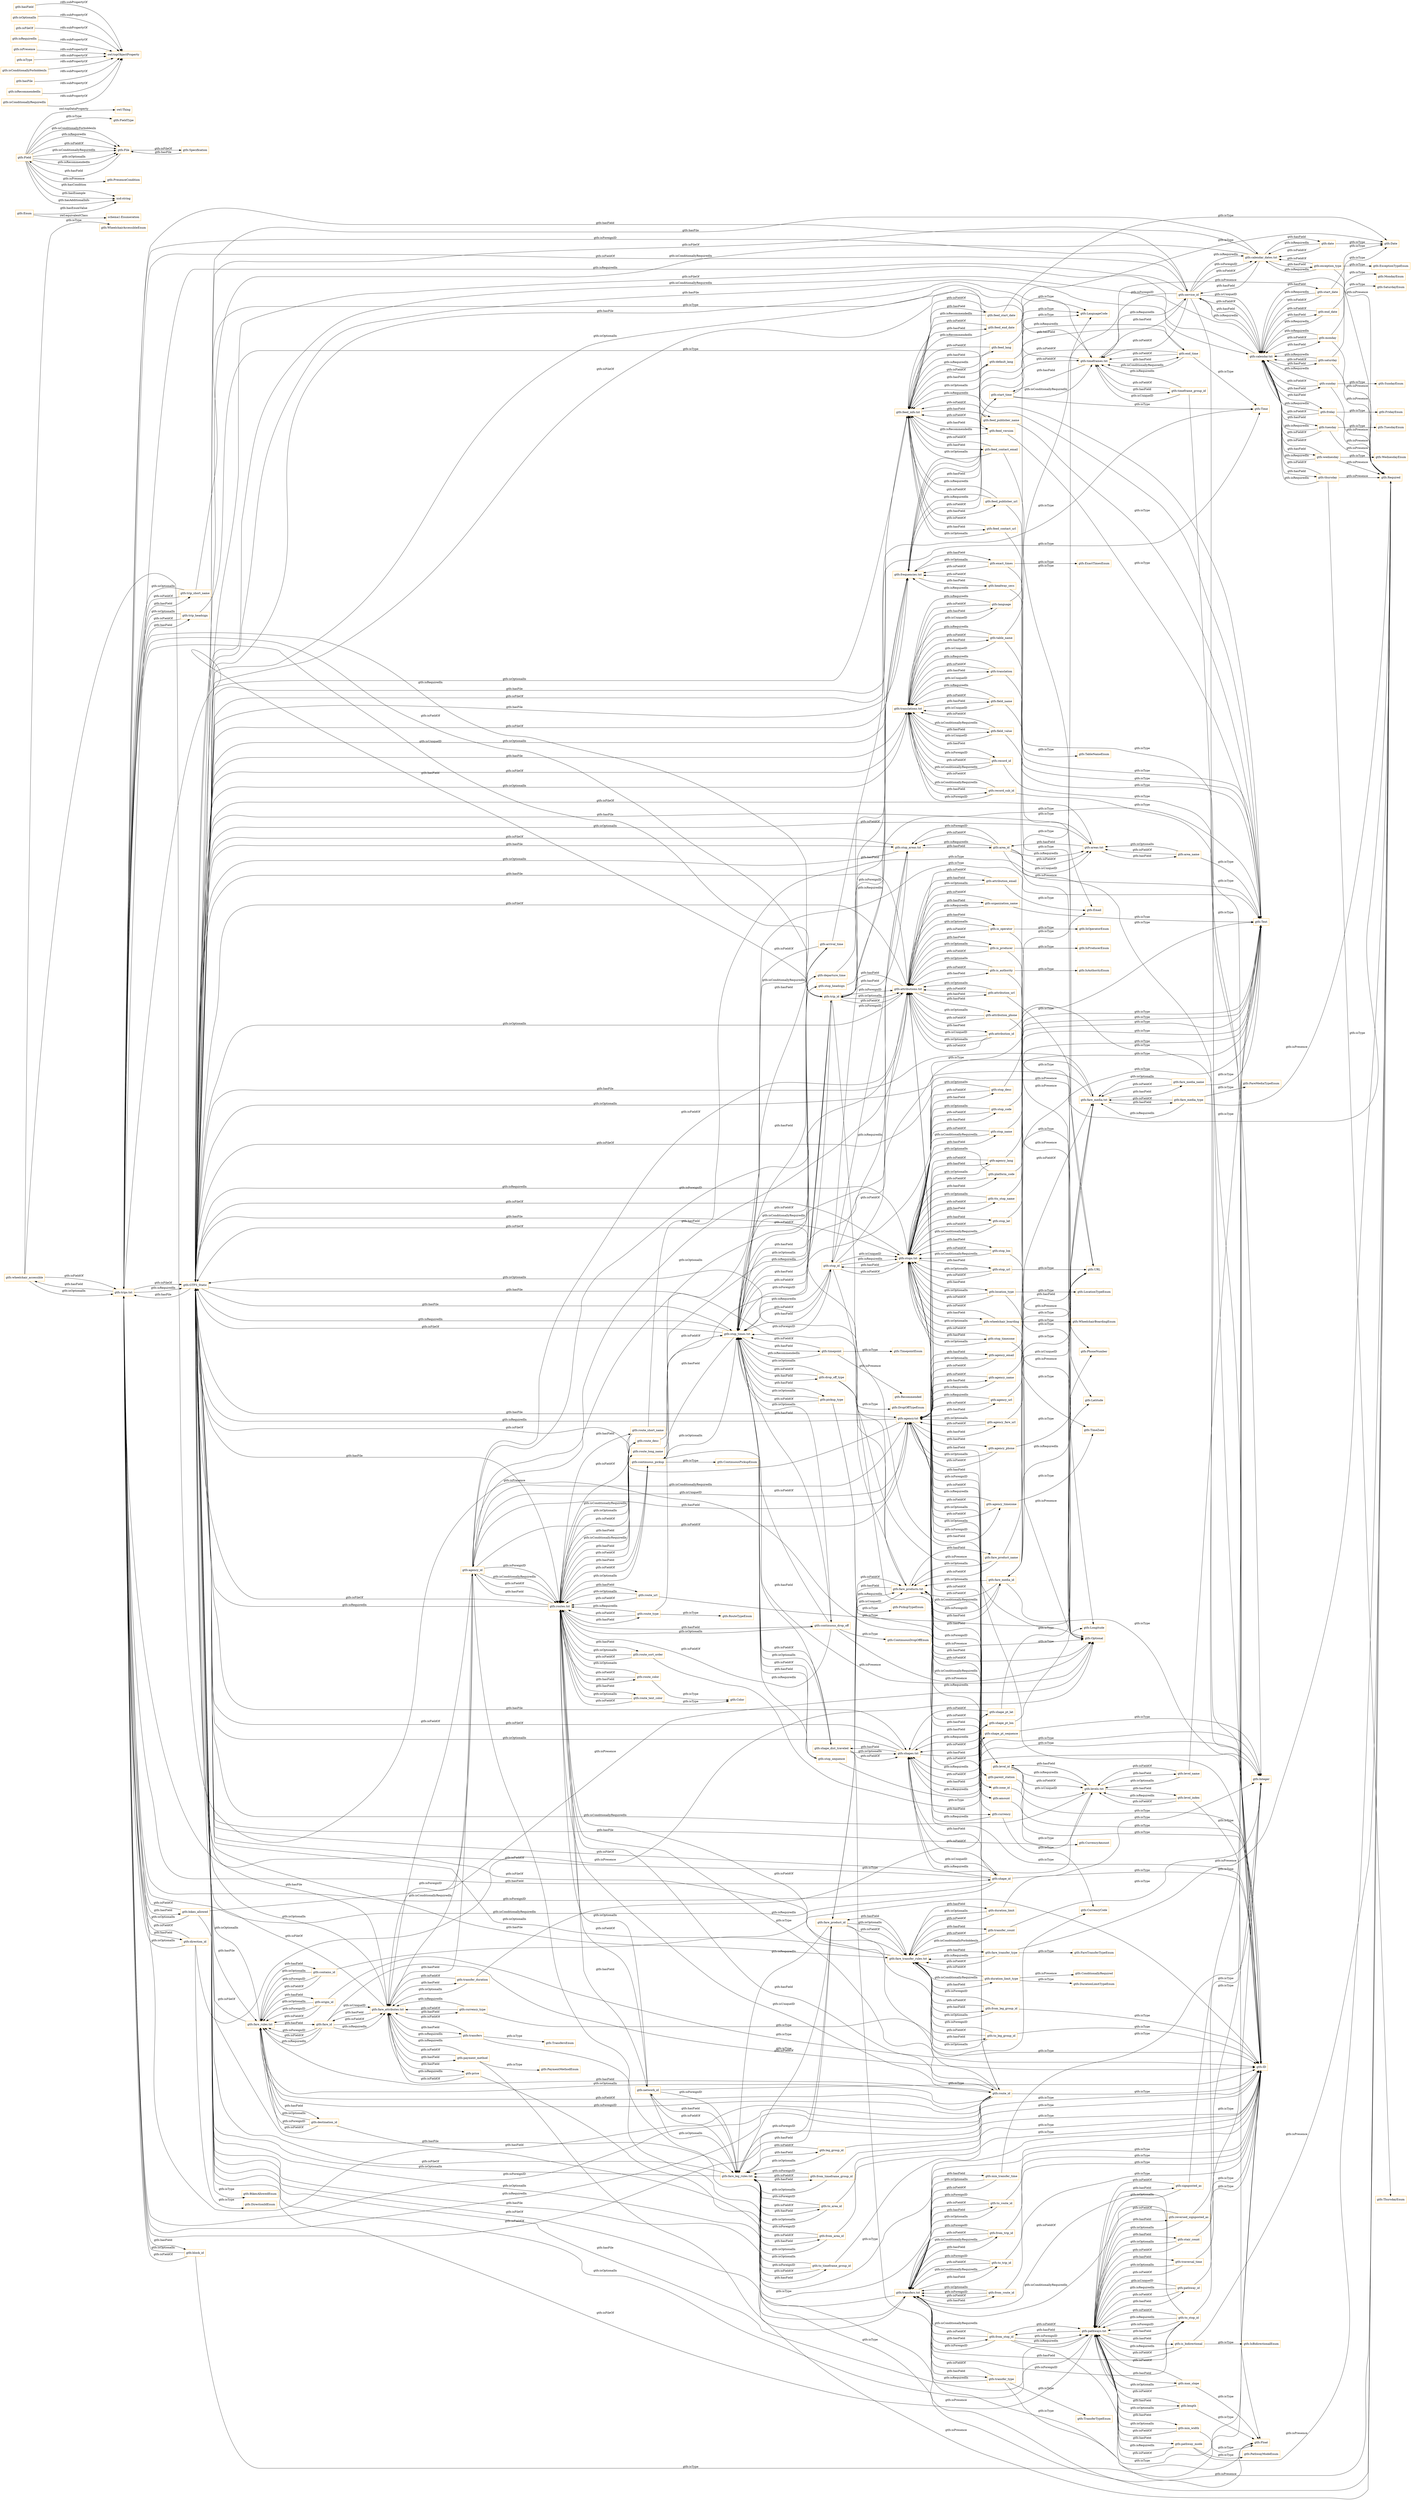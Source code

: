 digraph ar2dtool_diagram { 
rankdir=LR;
size="1501"
node [shape = rectangle, color="orange"]; "gtfs:WheelchairAccessibleEnum" "gtfs:DirectionIdEnum" "gtfs:PhoneNumber" "gtfs:ThursdayEnum" "gtfs:FareMediaTypeEnum" "gtfs:WheelchairBoardingEnum" "gtfs:SaturdayEnum" "gtfs:Text" "gtfs:PickupTypeEnum" "gtfs:DurationLimitTypeEnum" "gtfs:TransfersEnum" "gtfs:TimeZone" "gtfs:BikesAllowedEnum" "gtfs:CurrencyAmount" "gtfs:Field" "gtfs:ExactTimesEnum" "gtfs:ID" "gtfs:MondayEnum" "gtfs:RouteTypeEnum" "gtfs:URL" "gtfs:PaymentMethodEnum" "gtfs:PathwayModeEnum" "gtfs:Float" "gtfs:ContinuousDropOffEnum" "gtfs:DropOffTypeEnum" "schema1:Enumeration" "gtfs:TimepointEnum" "gtfs:ExceptionTypeEnum" "gtfs:Specification" "gtfs:WednesdayEnum" "gtfs:LanguageCode" "gtfs:TransferTypeEnum" "gtfs:Longitude" "gtfs:TuesdayEnum" "gtfs:FridayEnum" "gtfs:FieldType" "gtfs:Time" "gtfs:IsProducerEnum" "gtfs:SundayEnum" "gtfs:IsBidirectionalEnum" "gtfs:FareTransferTypeEnum" "gtfs:File" "gtfs:Integer" "gtfs:Email" "gtfs:TableNameEnum" "gtfs:IsOperatorEnum" "gtfs:ContinuousPickupEnum" "gtfs:Recommended" "gtfs:LocationTypeEnum" "gtfs:Date" "gtfs:PresenceCondition" "gtfs:Enum" "gtfs:Latitude" "gtfs:IsAuthorityEnum" ; /*classes style*/
	"gtfs:fare_id" -> "gtfs:fare_rules.txt" [ label = "gtfs:isForeignID" ];
	"gtfs:fare_id" -> "gtfs:ID" [ label = "gtfs:isType" ];
	"gtfs:fare_id" -> "gtfs:fare_attributes.txt" [ label = "gtfs:isFieldOf" ];
	"gtfs:fare_id" -> "gtfs:fare_rules.txt" [ label = "gtfs:isFieldOf" ];
	"gtfs:fare_id" -> "gtfs:fare_rules.txt" [ label = "gtfs:isRequiredIn" ];
	"gtfs:fare_id" -> "gtfs:fare_attributes.txt" [ label = "gtfs:isRequiredIn" ];
	"gtfs:fare_id" -> "gtfs:fare_attributes.txt" [ label = "gtfs:isUniqueID" ];
	"gtfs:transfer_type" -> "gtfs:TransferTypeEnum" [ label = "gtfs:isType" ];
	"gtfs:transfer_type" -> "gtfs:transfers.txt" [ label = "gtfs:isRequiredIn" ];
	"gtfs:transfer_type" -> "gtfs:Required" [ label = "gtfs:isPresence" ];
	"gtfs:transfer_type" -> "gtfs:transfers.txt" [ label = "gtfs:isFieldOf" ];
	"gtfs:stop_desc" -> "gtfs:Text" [ label = "gtfs:isType" ];
	"gtfs:stop_desc" -> "gtfs:stops.txt" [ label = "gtfs:isOptionalIn" ];
	"gtfs:stop_desc" -> "gtfs:stops.txt" [ label = "gtfs:isFieldOf" ];
	"gtfs:fare_media_name" -> "gtfs:Text" [ label = "gtfs:isType" ];
	"gtfs:fare_media_name" -> "gtfs:fare_media.txt" [ label = "gtfs:isOptionalIn" ];
	"gtfs:fare_media_name" -> "gtfs:fare_media.txt" [ label = "gtfs:isFieldOf" ];
	"gtfs:hasField" -> "owl:topObjectProperty" [ label = "rdfs:subPropertyOf" ];
	"gtfs:signposted_as" -> "gtfs:Text" [ label = "gtfs:isType" ];
	"gtfs:signposted_as" -> "gtfs:pathways.txt" [ label = "gtfs:isOptionalIn" ];
	"gtfs:signposted_as" -> "gtfs:pathways.txt" [ label = "gtfs:isFieldOf" ];
	"gtfs:date" -> "gtfs:Date" [ label = "gtfs:isType" ];
	"gtfs:date" -> "gtfs:calendar_dates.txt" [ label = "gtfs:isRequiredIn" ];
	"gtfs:date" -> "gtfs:calendar_dates.txt" [ label = "gtfs:isFieldOf" ];
	"gtfs:min_transfer_time" -> "gtfs:Integer" [ label = "gtfs:isType" ];
	"gtfs:min_transfer_time" -> "gtfs:transfers.txt" [ label = "gtfs:isOptionalIn" ];
	"gtfs:min_transfer_time" -> "gtfs:transfers.txt" [ label = "gtfs:isFieldOf" ];
	"gtfs:route_color" -> "gtfs:Color" [ label = "gtfs:isType" ];
	"gtfs:route_color" -> "gtfs:routes.txt" [ label = "gtfs:isOptionalIn" ];
	"gtfs:route_color" -> "gtfs:routes.txt" [ label = "gtfs:isFieldOf" ];
	"gtfs:pickup_type" -> "gtfs:PickupTypeEnum" [ label = "gtfs:isType" ];
	"gtfs:pickup_type" -> "gtfs:Optional" [ label = "gtfs:isPresence" ];
	"gtfs:pickup_type" -> "gtfs:stop_times.txt" [ label = "gtfs:isOptionalIn" ];
	"gtfs:pickup_type" -> "gtfs:stop_times.txt" [ label = "gtfs:isFieldOf" ];
	"gtfs:isOptionalIn" -> "owl:topObjectProperty" [ label = "rdfs:subPropertyOf" ];
	"gtfs:stair_count" -> "gtfs:Integer" [ label = "gtfs:isType" ];
	"gtfs:stair_count" -> "gtfs:pathways.txt" [ label = "gtfs:isOptionalIn" ];
	"gtfs:stair_count" -> "gtfs:pathways.txt" [ label = "gtfs:isFieldOf" ];
	"gtfs:fare_transfer_rules.txt" -> "gtfs:duration_limit_type" [ label = "gtfs:hasField" ];
	"gtfs:fare_transfer_rules.txt" -> "gtfs:duration_limit" [ label = "gtfs:hasField" ];
	"gtfs:fare_transfer_rules.txt" -> "gtfs:fare_transfer_type" [ label = "gtfs:hasField" ];
	"gtfs:fare_transfer_rules.txt" -> "gtfs:transfer_count" [ label = "gtfs:hasField" ];
	"gtfs:fare_transfer_rules.txt" -> "gtfs:GTFS_Static" [ label = "gtfs:isFileOf" ];
	"gtfs:fare_transfer_rules.txt" -> "gtfs:from_leg_group_id" [ label = "gtfs:hasField" ];
	"gtfs:fare_transfer_rules.txt" -> "gtfs:fare_product_id" [ label = "gtfs:hasField" ];
	"gtfs:fare_transfer_rules.txt" -> "gtfs:GTFS_Static" [ label = "gtfs:isOptionalIn" ];
	"gtfs:fare_transfer_rules.txt" -> "gtfs:to_leg_group_id" [ label = "gtfs:hasField" ];
	"gtfs:wheelchair_accessible" -> "gtfs:WheelchairAccessibleEnum" [ label = "gtfs:isType" ];
	"gtfs:wheelchair_accessible" -> "gtfs:Optional" [ label = "gtfs:isPresence" ];
	"gtfs:wheelchair_accessible" -> "gtfs:trips.txt" [ label = "gtfs:isOptionalIn" ];
	"gtfs:wheelchair_accessible" -> "gtfs:trips.txt" [ label = "gtfs:isFieldOf" ];
	"gtfs:stop_times.txt" -> "gtfs:GTFS_Static" [ label = "gtfs:isRequiredIn" ];
	"gtfs:stop_times.txt" -> "gtfs:stop_headsign" [ label = "gtfs:hasField" ];
	"gtfs:stop_times.txt" -> "gtfs:continuous_pickup" [ label = "gtfs:hasField" ];
	"gtfs:stop_times.txt" -> "gtfs:trip_id" [ label = "gtfs:hasField" ];
	"gtfs:stop_times.txt" -> "gtfs:pickup_type" [ label = "gtfs:hasField" ];
	"gtfs:stop_times.txt" -> "gtfs:timepoint" [ label = "gtfs:hasField" ];
	"gtfs:stop_times.txt" -> "gtfs:arrival_time" [ label = "gtfs:hasField" ];
	"gtfs:stop_times.txt" -> "gtfs:shape_dist_traveled" [ label = "gtfs:hasField" ];
	"gtfs:stop_times.txt" -> "gtfs:stop_sequence" [ label = "gtfs:hasField" ];
	"gtfs:stop_times.txt" -> "gtfs:GTFS_Static" [ label = "gtfs:isFileOf" ];
	"gtfs:stop_times.txt" -> "gtfs:continuous_drop_off" [ label = "gtfs:hasField" ];
	"gtfs:stop_times.txt" -> "gtfs:drop_off_type" [ label = "gtfs:hasField" ];
	"gtfs:stop_times.txt" -> "gtfs:departure_time" [ label = "gtfs:hasField" ];
	"gtfs:stop_times.txt" -> "gtfs:stop_id" [ label = "gtfs:hasField" ];
	"gtfs:arrival_time" -> "gtfs:Time" [ label = "gtfs:isType" ];
	"gtfs:arrival_time" -> "gtfs:stop_times.txt" [ label = "gtfs:isFieldOf" ];
	"gtfs:arrival_time" -> "gtfs:stop_times.txt" [ label = "gtfs:isConditionallyRequiredIn" ];
	"gtfs:timeframes.txt" -> "gtfs:GTFS_Static" [ label = "gtfs:isOptionalIn" ];
	"gtfs:timeframes.txt" -> "gtfs:GTFS_Static" [ label = "gtfs:isFileOf" ];
	"gtfs:timeframes.txt" -> "gtfs:timeframe_group_id" [ label = "gtfs:hasField" ];
	"gtfs:timeframes.txt" -> "gtfs:start_time" [ label = "gtfs:hasField" ];
	"gtfs:timeframes.txt" -> "gtfs:service_id" [ label = "gtfs:hasField" ];
	"gtfs:timeframes.txt" -> "gtfs:end_time" [ label = "gtfs:hasField" ];
	"gtfs:pathways.txt" -> "gtfs:length" [ label = "gtfs:hasField" ];
	"gtfs:pathways.txt" -> "gtfs:from_stop_id" [ label = "gtfs:hasField" ];
	"gtfs:pathways.txt" -> "gtfs:GTFS_Static" [ label = "gtfs:isOptionalIn" ];
	"gtfs:pathways.txt" -> "gtfs:min_width" [ label = "gtfs:hasField" ];
	"gtfs:pathways.txt" -> "gtfs:stair_count" [ label = "gtfs:hasField" ];
	"gtfs:pathways.txt" -> "gtfs:signposted_as" [ label = "gtfs:hasField" ];
	"gtfs:pathways.txt" -> "gtfs:traversal_time" [ label = "gtfs:hasField" ];
	"gtfs:pathways.txt" -> "gtfs:is_bidirectional" [ label = "gtfs:hasField" ];
	"gtfs:pathways.txt" -> "gtfs:to_stop_id" [ label = "gtfs:hasField" ];
	"gtfs:pathways.txt" -> "gtfs:reversed_signposted_as" [ label = "gtfs:hasField" ];
	"gtfs:pathways.txt" -> "gtfs:GTFS_Static" [ label = "gtfs:isFileOf" ];
	"gtfs:pathways.txt" -> "gtfs:max_slope" [ label = "gtfs:hasField" ];
	"gtfs:pathways.txt" -> "gtfs:pathway_id" [ label = "gtfs:hasField" ];
	"gtfs:pathways.txt" -> "gtfs:pathway_mode" [ label = "gtfs:hasField" ];
	"gtfs:language" -> "gtfs:translations.txt" [ label = "gtfs:isUniqueID" ];
	"gtfs:language" -> "gtfs:LanguageCode" [ label = "gtfs:isType" ];
	"gtfs:language" -> "gtfs:translations.txt" [ label = "gtfs:isRequiredIn" ];
	"gtfs:language" -> "gtfs:translations.txt" [ label = "gtfs:isFieldOf" ];
	"gtfs:tuesday" -> "gtfs:TuesdayEnum" [ label = "gtfs:isType" ];
	"gtfs:tuesday" -> "gtfs:calendar.txt" [ label = "gtfs:isRequiredIn" ];
	"gtfs:tuesday" -> "gtfs:Required" [ label = "gtfs:isPresence" ];
	"gtfs:tuesday" -> "gtfs:calendar.txt" [ label = "gtfs:isFieldOf" ];
	"gtfs:start_date" -> "gtfs:Date" [ label = "gtfs:isType" ];
	"gtfs:start_date" -> "gtfs:calendar.txt" [ label = "gtfs:isRequiredIn" ];
	"gtfs:start_date" -> "gtfs:calendar.txt" [ label = "gtfs:isFieldOf" ];
	"gtfs:fare_products.txt" -> "gtfs:fare_product_name" [ label = "gtfs:hasField" ];
	"gtfs:fare_products.txt" -> "gtfs:GTFS_Static" [ label = "gtfs:isFileOf" ];
	"gtfs:fare_products.txt" -> "gtfs:currency" [ label = "gtfs:hasField" ];
	"gtfs:fare_products.txt" -> "gtfs:fare_product_id" [ label = "gtfs:hasField" ];
	"gtfs:fare_products.txt" -> "gtfs:GTFS_Static" [ label = "gtfs:isOptionalIn" ];
	"gtfs:fare_products.txt" -> "gtfs:amount" [ label = "gtfs:hasField" ];
	"gtfs:fare_products.txt" -> "gtfs:fare_media_id" [ label = "gtfs:hasField" ];
	"gtfs:continuous_pickup" -> "gtfs:ContinuousPickupEnum" [ label = "gtfs:isType" ];
	"gtfs:continuous_pickup" -> "gtfs:routes.txt" [ label = "gtfs:isFieldOf" ];
	"gtfs:continuous_pickup" -> "gtfs:stop_times.txt" [ label = "gtfs:isFieldOf" ];
	"gtfs:continuous_pickup" -> "gtfs:Optional" [ label = "gtfs:isPresence" ];
	"gtfs:continuous_pickup" -> "gtfs:stop_times.txt" [ label = "gtfs:isOptionalIn" ];
	"gtfs:continuous_pickup" -> "gtfs:routes.txt" [ label = "gtfs:isOptionalIn" ];
	"gtfs:level_id" -> "gtfs:levels.txt" [ label = "gtfs:isRequiredIn" ];
	"gtfs:level_id" -> "gtfs:stops.txt" [ label = "gtfs:isFieldOf" ];
	"gtfs:level_id" -> "gtfs:levels.txt" [ label = "gtfs:isFieldOf" ];
	"gtfs:level_id" -> "gtfs:stops.txt" [ label = "gtfs:isOptionalIn" ];
	"gtfs:level_id" -> "gtfs:levels.txt" [ label = "gtfs:isUniqueID" ];
	"gtfs:level_id" -> "gtfs:stops.txt" [ label = "gtfs:isForeignID" ];
	"gtfs:level_id" -> "gtfs:ID" [ label = "gtfs:isType" ];
	"gtfs:location_type" -> "gtfs:LocationTypeEnum" [ label = "gtfs:isType" ];
	"gtfs:location_type" -> "gtfs:Optional" [ label = "gtfs:isPresence" ];
	"gtfs:location_type" -> "gtfs:stops.txt" [ label = "gtfs:isOptionalIn" ];
	"gtfs:location_type" -> "gtfs:stops.txt" [ label = "gtfs:isFieldOf" ];
	"gtfs:from_timeframe_group_id" -> "gtfs:ID" [ label = "gtfs:isType" ];
	"gtfs:from_timeframe_group_id" -> "gtfs:fare_leg_rules.txt" [ label = "gtfs:isOptionalIn" ];
	"gtfs:from_timeframe_group_id" -> "gtfs:fare_leg_rules.txt" [ label = "gtfs:isForeignID" ];
	"gtfs:from_timeframe_group_id" -> "gtfs:fare_leg_rules.txt" [ label = "gtfs:isFieldOf" ];
	"gtfs:feed_end_date" -> "gtfs:Date" [ label = "gtfs:isType" ];
	"gtfs:feed_end_date" -> "gtfs:feed_info.txt" [ label = "gtfs:isRecommendedIn" ];
	"gtfs:feed_end_date" -> "gtfs:feed_info.txt" [ label = "gtfs:isFieldOf" ];
	"gtfs:contains_id" -> "gtfs:ID" [ label = "gtfs:isType" ];
	"gtfs:contains_id" -> "gtfs:fare_rules.txt" [ label = "gtfs:isOptionalIn" ];
	"gtfs:contains_id" -> "gtfs:fare_rules.txt" [ label = "gtfs:isForeignID" ];
	"gtfs:contains_id" -> "gtfs:fare_rules.txt" [ label = "gtfs:isFieldOf" ];
	"gtfs:monday" -> "gtfs:MondayEnum" [ label = "gtfs:isType" ];
	"gtfs:monday" -> "gtfs:calendar.txt" [ label = "gtfs:isRequiredIn" ];
	"gtfs:monday" -> "gtfs:Required" [ label = "gtfs:isPresence" ];
	"gtfs:monday" -> "gtfs:calendar.txt" [ label = "gtfs:isFieldOf" ];
	"gtfs:origin_id" -> "gtfs:ID" [ label = "gtfs:isType" ];
	"gtfs:origin_id" -> "gtfs:fare_rules.txt" [ label = "gtfs:isOptionalIn" ];
	"gtfs:origin_id" -> "gtfs:fare_rules.txt" [ label = "gtfs:isForeignID" ];
	"gtfs:origin_id" -> "gtfs:fare_rules.txt" [ label = "gtfs:isFieldOf" ];
	"gtfs:traversal_time" -> "gtfs:Integer" [ label = "gtfs:isType" ];
	"gtfs:traversal_time" -> "gtfs:pathways.txt" [ label = "gtfs:isOptionalIn" ];
	"gtfs:traversal_time" -> "gtfs:pathways.txt" [ label = "gtfs:isFieldOf" ];
	"gtfs:shape_pt_lat" -> "gtfs:Latitude" [ label = "gtfs:isType" ];
	"gtfs:shape_pt_lat" -> "gtfs:shapes.txt" [ label = "gtfs:isRequiredIn" ];
	"gtfs:shape_pt_lat" -> "gtfs:shapes.txt" [ label = "gtfs:isFieldOf" ];
	"gtfs:route_id" -> "gtfs:trips.txt" [ label = "gtfs:isForeignID" ];
	"gtfs:route_id" -> "gtfs:ID" [ label = "gtfs:isType" ];
	"gtfs:route_id" -> "gtfs:routes.txt" [ label = "gtfs:isUniqueID" ];
	"gtfs:route_id" -> "gtfs:fare_rules.txt" [ label = "gtfs:isOptionalIn" ];
	"gtfs:route_id" -> "gtfs:fare_rules.txt" [ label = "gtfs:isFieldOf" ];
	"gtfs:route_id" -> "gtfs:trips.txt" [ label = "gtfs:isRequiredIn" ];
	"gtfs:route_id" -> "gtfs:attributions.txt" [ label = "gtfs:isForeignID" ];
	"gtfs:route_id" -> "gtfs:fare_rules.txt" [ label = "gtfs:isForeignID" ];
	"gtfs:route_id" -> "gtfs:attributions.txt" [ label = "gtfs:isFieldOf" ];
	"gtfs:route_id" -> "gtfs:trips.txt" [ label = "gtfs:isFieldOf" ];
	"gtfs:route_id" -> "gtfs:routes.txt" [ label = "gtfs:isFieldOf" ];
	"gtfs:route_id" -> "gtfs:attributions.txt" [ label = "gtfs:isOptionalIn" ];
	"gtfs:route_id" -> "gtfs:routes.txt" [ label = "gtfs:isRequiredIn" ];
	"gtfs:fare_media_id" -> "gtfs:fare_media.txt" [ label = "gtfs:isFieldOf" ];
	"gtfs:fare_media_id" -> "gtfs:ID" [ label = "gtfs:isType" ];
	"gtfs:fare_media_id" -> "gtfs:fare_products.txt" [ label = "gtfs:isOptionalIn" ];
	"gtfs:fare_media_id" -> "gtfs:fare_media.txt" [ label = "gtfs:isUniqueID" ];
	"gtfs:fare_media_id" -> "gtfs:fare_media.txt" [ label = "gtfs:isRequiredIn" ];
	"gtfs:fare_media_id" -> "gtfs:fare_products.txt" [ label = "gtfs:isFieldOf" ];
	"gtfs:fare_media_id" -> "gtfs:fare_products.txt" [ label = "gtfs:isForeignID" ];
	"gtfs:zone_id" -> "gtfs:ID" [ label = "gtfs:isType" ];
	"gtfs:zone_id" -> "gtfs:stops.txt" [ label = "gtfs:isFieldOf" ];
	"gtfs:zone_id" -> "gtfs:stops.txt" [ label = "gtfs:isConditionallyRequiredIn" ];
	"gtfs:shape_pt_lon" -> "gtfs:Longitude" [ label = "gtfs:isType" ];
	"gtfs:shape_pt_lon" -> "gtfs:shapes.txt" [ label = "gtfs:isRequiredIn" ];
	"gtfs:shape_pt_lon" -> "gtfs:shapes.txt" [ label = "gtfs:isFieldOf" ];
	"gtfs:parent_station" -> "gtfs:ID" [ label = "gtfs:isType" ];
	"gtfs:parent_station" -> "gtfs:stops.txt" [ label = "gtfs:isForeignID" ];
	"gtfs:parent_station" -> "gtfs:stops.txt" [ label = "gtfs:isFieldOf" ];
	"gtfs:parent_station" -> "gtfs:stops.txt" [ label = "gtfs:isConditionallyRequiredIn" ];
	"gtfs:feed_contact_url" -> "gtfs:URL" [ label = "gtfs:isType" ];
	"gtfs:feed_contact_url" -> "gtfs:feed_info.txt" [ label = "gtfs:isOptionalIn" ];
	"gtfs:feed_contact_url" -> "gtfs:feed_info.txt" [ label = "gtfs:isFieldOf" ];
	"gtfs:transfer_duration" -> "gtfs:Integer" [ label = "gtfs:isType" ];
	"gtfs:transfer_duration" -> "gtfs:fare_attributes.txt" [ label = "gtfs:isOptionalIn" ];
	"gtfs:transfer_duration" -> "gtfs:fare_attributes.txt" [ label = "gtfs:isFieldOf" ];
	"gtfs:isFileOf" -> "owl:topObjectProperty" [ label = "rdfs:subPropertyOf" ];
	"gtfs:route_desc" -> "gtfs:Text" [ label = "gtfs:isType" ];
	"gtfs:route_desc" -> "gtfs:routes.txt" [ label = "gtfs:isOptionalIn" ];
	"gtfs:route_desc" -> "gtfs:routes.txt" [ label = "gtfs:isFieldOf" ];
	"gtfs:translations.txt" -> "gtfs:GTFS_Static" [ label = "gtfs:isFileOf" ];
	"gtfs:translations.txt" -> "gtfs:table_name" [ label = "gtfs:hasField" ];
	"gtfs:translations.txt" -> "gtfs:record_sub_id" [ label = "gtfs:hasField" ];
	"gtfs:translations.txt" -> "gtfs:translation" [ label = "gtfs:hasField" ];
	"gtfs:translations.txt" -> "gtfs:field_name" [ label = "gtfs:hasField" ];
	"gtfs:translations.txt" -> "gtfs:record_id" [ label = "gtfs:hasField" ];
	"gtfs:translations.txt" -> "gtfs:GTFS_Static" [ label = "gtfs:isOptionalIn" ];
	"gtfs:translations.txt" -> "gtfs:field_value" [ label = "gtfs:hasField" ];
	"gtfs:translations.txt" -> "gtfs:language" [ label = "gtfs:hasField" ];
	"gtfs:isRequiredIn" -> "owl:topObjectProperty" [ label = "rdfs:subPropertyOf" ];
	"gtfs:to_stop_id" -> "gtfs:pathways.txt" [ label = "gtfs:isFieldOf" ];
	"gtfs:to_stop_id" -> "gtfs:transfers.txt" [ label = "gtfs:isForeignID" ];
	"gtfs:to_stop_id" -> "gtfs:pathways.txt" [ label = "gtfs:isRequiredIn" ];
	"gtfs:to_stop_id" -> "gtfs:ID" [ label = "gtfs:isType" ];
	"gtfs:to_stop_id" -> "gtfs:transfers.txt" [ label = "gtfs:isFieldOf" ];
	"gtfs:to_stop_id" -> "gtfs:pathways.txt" [ label = "gtfs:isForeignID" ];
	"gtfs:to_stop_id" -> "gtfs:transfers.txt" [ label = "gtfs:isConditionallyRequiredIn" ];
	"gtfs:agency_timezone" -> "gtfs:TimeZone" [ label = "gtfs:isType" ];
	"gtfs:agency_timezone" -> "gtfs:agency.txt" [ label = "gtfs:isRequiredIn" ];
	"gtfs:agency_timezone" -> "gtfs:agency.txt" [ label = "gtfs:isFieldOf" ];
	"gtfs:GTFS_Static" -> "gtfs:fare_transfer_rules.txt" [ label = "gtfs:hasFile" ];
	"gtfs:GTFS_Static" -> "gtfs:timeframes.txt" [ label = "gtfs:hasFile" ];
	"gtfs:GTFS_Static" -> "gtfs:stops.txt" [ label = "gtfs:hasFile" ];
	"gtfs:GTFS_Static" -> "gtfs:areas.txt" [ label = "gtfs:hasFile" ];
	"gtfs:GTFS_Static" -> "gtfs:frequencies.txt" [ label = "gtfs:hasFile" ];
	"gtfs:GTFS_Static" -> "gtfs:fare_products.txt" [ label = "gtfs:hasFile" ];
	"gtfs:GTFS_Static" -> "gtfs:fare_rules.txt" [ label = "gtfs:hasFile" ];
	"gtfs:GTFS_Static" -> "gtfs:stop_areas.txt" [ label = "gtfs:hasFile" ];
	"gtfs:GTFS_Static" -> "gtfs:fare_media.txt" [ label = "gtfs:hasFile" ];
	"gtfs:GTFS_Static" -> "gtfs:translations.txt" [ label = "gtfs:hasFile" ];
	"gtfs:GTFS_Static" -> "gtfs:agency.txt" [ label = "gtfs:hasFile" ];
	"gtfs:GTFS_Static" -> "gtfs:fare_leg_rules.txt" [ label = "gtfs:hasFile" ];
	"gtfs:GTFS_Static" -> "gtfs:trips.txt" [ label = "gtfs:hasFile" ];
	"gtfs:GTFS_Static" -> "gtfs:feed_info.txt" [ label = "gtfs:hasFile" ];
	"gtfs:GTFS_Static" -> "gtfs:pathways.txt" [ label = "gtfs:hasFile" ];
	"gtfs:GTFS_Static" -> "gtfs:calendar.txt" [ label = "gtfs:hasFile" ];
	"gtfs:GTFS_Static" -> "gtfs:transfers.txt" [ label = "gtfs:hasFile" ];
	"gtfs:GTFS_Static" -> "gtfs:attributions.txt" [ label = "gtfs:hasFile" ];
	"gtfs:GTFS_Static" -> "gtfs:calendar_dates.txt" [ label = "gtfs:hasFile" ];
	"gtfs:GTFS_Static" -> "gtfs:levels.txt" [ label = "gtfs:hasFile" ];
	"gtfs:GTFS_Static" -> "gtfs:shapes.txt" [ label = "gtfs:hasFile" ];
	"gtfs:GTFS_Static" -> "gtfs:fare_attributes.txt" [ label = "gtfs:hasFile" ];
	"gtfs:GTFS_Static" -> "gtfs:routes.txt" [ label = "gtfs:hasFile" ];
	"gtfs:GTFS_Static" -> "gtfs:stop_times.txt" [ label = "gtfs:hasFile" ];
	"gtfs:isPresence" -> "owl:topObjectProperty" [ label = "rdfs:subPropertyOf" ];
	"gtfs:reversed_signposted_as" -> "gtfs:Text" [ label = "gtfs:isType" ];
	"gtfs:reversed_signposted_as" -> "gtfs:pathways.txt" [ label = "gtfs:isOptionalIn" ];
	"gtfs:reversed_signposted_as" -> "gtfs:pathways.txt" [ label = "gtfs:isFieldOf" ];
	"gtfs:stop_code" -> "gtfs:Text" [ label = "gtfs:isType" ];
	"gtfs:stop_code" -> "gtfs:stops.txt" [ label = "gtfs:isOptionalIn" ];
	"gtfs:stop_code" -> "gtfs:stops.txt" [ label = "gtfs:isFieldOf" ];
	"gtfs:from_area_id" -> "gtfs:ID" [ label = "gtfs:isType" ];
	"gtfs:from_area_id" -> "gtfs:fare_leg_rules.txt" [ label = "gtfs:isOptionalIn" ];
	"gtfs:from_area_id" -> "gtfs:fare_leg_rules.txt" [ label = "gtfs:isForeignID" ];
	"gtfs:from_area_id" -> "gtfs:fare_leg_rules.txt" [ label = "gtfs:isFieldOf" ];
	"gtfs:route_url" -> "gtfs:URL" [ label = "gtfs:isType" ];
	"gtfs:route_url" -> "gtfs:routes.txt" [ label = "gtfs:isOptionalIn" ];
	"gtfs:route_url" -> "gtfs:routes.txt" [ label = "gtfs:isFieldOf" ];
	"gtfs:is_authority" -> "gtfs:IsAuthorityEnum" [ label = "gtfs:isType" ];
	"gtfs:is_authority" -> "gtfs:Optional" [ label = "gtfs:isPresence" ];
	"gtfs:is_authority" -> "gtfs:attributions.txt" [ label = "gtfs:isOptionalIn" ];
	"gtfs:is_authority" -> "gtfs:attributions.txt" [ label = "gtfs:isFieldOf" ];
	"gtfs:feed_contact_email" -> "gtfs:Email" [ label = "gtfs:isType" ];
	"gtfs:feed_contact_email" -> "gtfs:feed_info.txt" [ label = "gtfs:isOptionalIn" ];
	"gtfs:feed_contact_email" -> "gtfs:feed_info.txt" [ label = "gtfs:isFieldOf" ];
	"gtfs:currency_type" -> "gtfs:CurrencyCode" [ label = "gtfs:isType" ];
	"gtfs:currency_type" -> "gtfs:fare_attributes.txt" [ label = "gtfs:isRequiredIn" ];
	"gtfs:currency_type" -> "gtfs:fare_attributes.txt" [ label = "gtfs:isFieldOf" ];
	"gtfs:min_width" -> "gtfs:Float" [ label = "gtfs:isType" ];
	"gtfs:min_width" -> "gtfs:pathways.txt" [ label = "gtfs:isOptionalIn" ];
	"gtfs:min_width" -> "gtfs:pathways.txt" [ label = "gtfs:isFieldOf" ];
	"gtfs:shape_dist_traveled" -> "gtfs:stop_times.txt" [ label = "gtfs:isFieldOf" ];
	"gtfs:shape_dist_traveled" -> "gtfs:stop_times.txt" [ label = "gtfs:isOptionalIn" ];
	"gtfs:shape_dist_traveled" -> "gtfs:shapes.txt" [ label = "gtfs:isOptionalIn" ];
	"gtfs:shape_dist_traveled" -> "gtfs:Float" [ label = "gtfs:isType" ];
	"gtfs:shape_dist_traveled" -> "gtfs:shapes.txt" [ label = "gtfs:isFieldOf" ];
	"gtfs:exact_times" -> "gtfs:ExactTimesEnum" [ label = "gtfs:isType" ];
	"gtfs:exact_times" -> "gtfs:Optional" [ label = "gtfs:isPresence" ];
	"gtfs:exact_times" -> "gtfs:frequencies.txt" [ label = "gtfs:isOptionalIn" ];
	"gtfs:exact_times" -> "gtfs:frequencies.txt" [ label = "gtfs:isFieldOf" ];
	"gtfs:levels.txt" -> "gtfs:GTFS_Static" [ label = "gtfs:isFileOf" ];
	"gtfs:levels.txt" -> "gtfs:GTFS_Static" [ label = "gtfs:isConditionallyRequiredIn" ];
	"gtfs:levels.txt" -> "gtfs:level_name" [ label = "gtfs:hasField" ];
	"gtfs:levels.txt" -> "gtfs:level_index" [ label = "gtfs:hasField" ];
	"gtfs:levels.txt" -> "gtfs:level_id" [ label = "gtfs:hasField" ];
	"gtfs:isType" -> "owl:topObjectProperty" [ label = "rdfs:subPropertyOf" ];
	"gtfs:stop_sequence" -> "gtfs:Integer" [ label = "gtfs:isType" ];
	"gtfs:stop_sequence" -> "gtfs:stop_times.txt" [ label = "gtfs:isRequiredIn" ];
	"gtfs:stop_sequence" -> "gtfs:stop_times.txt" [ label = "gtfs:isFieldOf" ];
	"gtfs:stop_areas.txt" -> "gtfs:GTFS_Static" [ label = "gtfs:isOptionalIn" ];
	"gtfs:stop_areas.txt" -> "gtfs:GTFS_Static" [ label = "gtfs:isFileOf" ];
	"gtfs:stop_areas.txt" -> "gtfs:stop_id" [ label = "gtfs:hasField" ];
	"gtfs:stop_areas.txt" -> "gtfs:area_id" [ label = "gtfs:hasField" ];
	"gtfs:transfers" -> "gtfs:TransfersEnum" [ label = "gtfs:isType" ];
	"gtfs:transfers" -> "gtfs:fare_attributes.txt" [ label = "gtfs:isRequiredIn" ];
	"gtfs:transfers" -> "gtfs:Required" [ label = "gtfs:isPresence" ];
	"gtfs:transfers" -> "gtfs:fare_attributes.txt" [ label = "gtfs:isFieldOf" ];
	"gtfs:agency_name" -> "gtfs:Text" [ label = "gtfs:isType" ];
	"gtfs:agency_name" -> "gtfs:agency.txt" [ label = "gtfs:isRequiredIn" ];
	"gtfs:agency_name" -> "gtfs:agency.txt" [ label = "gtfs:isFieldOf" ];
	"gtfs:payment_method" -> "gtfs:PaymentMethodEnum" [ label = "gtfs:isType" ];
	"gtfs:payment_method" -> "gtfs:fare_attributes.txt" [ label = "gtfs:isRequiredIn" ];
	"gtfs:payment_method" -> "gtfs:Required" [ label = "gtfs:isPresence" ];
	"gtfs:payment_method" -> "gtfs:fare_attributes.txt" [ label = "gtfs:isFieldOf" ];
	"gtfs:is_operator" -> "gtfs:IsOperatorEnum" [ label = "gtfs:isType" ];
	"gtfs:is_operator" -> "gtfs:Optional" [ label = "gtfs:isPresence" ];
	"gtfs:is_operator" -> "gtfs:attributions.txt" [ label = "gtfs:isOptionalIn" ];
	"gtfs:is_operator" -> "gtfs:attributions.txt" [ label = "gtfs:isFieldOf" ];
	"gtfs:drop_off_type" -> "gtfs:DropOffTypeEnum" [ label = "gtfs:isType" ];
	"gtfs:drop_off_type" -> "gtfs:Optional" [ label = "gtfs:isPresence" ];
	"gtfs:drop_off_type" -> "gtfs:stop_times.txt" [ label = "gtfs:isOptionalIn" ];
	"gtfs:drop_off_type" -> "gtfs:stop_times.txt" [ label = "gtfs:isFieldOf" ];
	"gtfs:attribution_phone" -> "gtfs:PhoneNumber" [ label = "gtfs:isType" ];
	"gtfs:attribution_phone" -> "gtfs:attributions.txt" [ label = "gtfs:isOptionalIn" ];
	"gtfs:attribution_phone" -> "gtfs:attributions.txt" [ label = "gtfs:isFieldOf" ];
	"gtfs:stop_id" -> "gtfs:stop_areas.txt" [ label = "gtfs:isForeignID" ];
	"gtfs:stop_id" -> "gtfs:stop_times.txt" [ label = "gtfs:isForeignID" ];
	"gtfs:stop_id" -> "gtfs:stop_times.txt" [ label = "gtfs:isRequiredIn" ];
	"gtfs:stop_id" -> "gtfs:stop_areas.txt" [ label = "gtfs:isRequiredIn" ];
	"gtfs:stop_id" -> "gtfs:stops.txt" [ label = "gtfs:isFieldOf" ];
	"gtfs:stop_id" -> "gtfs:stops.txt" [ label = "gtfs:isRequiredIn" ];
	"gtfs:stop_id" -> "gtfs:stop_times.txt" [ label = "gtfs:isFieldOf" ];
	"gtfs:stop_id" -> "gtfs:stop_areas.txt" [ label = "gtfs:isFieldOf" ];
	"gtfs:stop_id" -> "gtfs:ID" [ label = "gtfs:isType" ];
	"gtfs:stop_id" -> "gtfs:stops.txt" [ label = "gtfs:isUniqueID" ];
	"gtfs:stop_name" -> "gtfs:Text" [ label = "gtfs:isType" ];
	"gtfs:stop_name" -> "gtfs:stops.txt" [ label = "gtfs:isFieldOf" ];
	"gtfs:stop_name" -> "gtfs:stops.txt" [ label = "gtfs:isConditionallyRequiredIn" ];
	"gtfs:calendar_dates.txt" -> "gtfs:GTFS_Static" [ label = "gtfs:isFileOf" ];
	"gtfs:calendar_dates.txt" -> "gtfs:GTFS_Static" [ label = "gtfs:isConditionallyRequiredIn" ];
	"gtfs:calendar_dates.txt" -> "gtfs:service_id" [ label = "gtfs:hasField" ];
	"gtfs:calendar_dates.txt" -> "gtfs:exception_type" [ label = "gtfs:hasField" ];
	"gtfs:calendar_dates.txt" -> "gtfs:date" [ label = "gtfs:hasField" ];
	"gtfs:feed_version" -> "gtfs:Text" [ label = "gtfs:isType" ];
	"gtfs:feed_version" -> "gtfs:feed_info.txt" [ label = "gtfs:isRecommendedIn" ];
	"gtfs:feed_version" -> "gtfs:feed_info.txt" [ label = "gtfs:isFieldOf" ];
	"gtfs:saturday" -> "gtfs:SaturdayEnum" [ label = "gtfs:isType" ];
	"gtfs:saturday" -> "gtfs:calendar.txt" [ label = "gtfs:isRequiredIn" ];
	"gtfs:saturday" -> "gtfs:Required" [ label = "gtfs:isPresence" ];
	"gtfs:saturday" -> "gtfs:calendar.txt" [ label = "gtfs:isFieldOf" ];
	"gtfs:frequencies.txt" -> "gtfs:start_time" [ label = "gtfs:hasField" ];
	"gtfs:frequencies.txt" -> "gtfs:headway_secs" [ label = "gtfs:hasField" ];
	"gtfs:frequencies.txt" -> "gtfs:GTFS_Static" [ label = "gtfs:isFileOf" ];
	"gtfs:frequencies.txt" -> "gtfs:exact_times" [ label = "gtfs:hasField" ];
	"gtfs:frequencies.txt" -> "gtfs:GTFS_Static" [ label = "gtfs:isOptionalIn" ];
	"gtfs:frequencies.txt" -> "gtfs:trip_id" [ label = "gtfs:hasField" ];
	"gtfs:frequencies.txt" -> "gtfs:end_time" [ label = "gtfs:hasField" ];
	"gtfs:feed_publisher_url" -> "gtfs:URL" [ label = "gtfs:isType" ];
	"gtfs:feed_publisher_url" -> "gtfs:feed_info.txt" [ label = "gtfs:isRequiredIn" ];
	"gtfs:feed_publisher_url" -> "gtfs:feed_info.txt" [ label = "gtfs:isFieldOf" ];
	"gtfs:from_stop_id" -> "gtfs:transfers.txt" [ label = "gtfs:isForeignID" ];
	"gtfs:from_stop_id" -> "gtfs:pathways.txt" [ label = "gtfs:isFieldOf" ];
	"gtfs:from_stop_id" -> "gtfs:transfers.txt" [ label = "gtfs:isConditionallyRequiredIn" ];
	"gtfs:from_stop_id" -> "gtfs:transfers.txt" [ label = "gtfs:isFieldOf" ];
	"gtfs:from_stop_id" -> "gtfs:pathways.txt" [ label = "gtfs:isForeignID" ];
	"gtfs:from_stop_id" -> "gtfs:pathways.txt" [ label = "gtfs:isRequiredIn" ];
	"gtfs:from_stop_id" -> "gtfs:ID" [ label = "gtfs:isType" ];
	"gtfs:agency.txt" -> "gtfs:agency_name" [ label = "gtfs:hasField" ];
	"gtfs:agency.txt" -> "gtfs:agency_lang" [ label = "gtfs:hasField" ];
	"gtfs:agency.txt" -> "gtfs:agency_url" [ label = "gtfs:hasField" ];
	"gtfs:agency.txt" -> "gtfs:agency_phone" [ label = "gtfs:hasField" ];
	"gtfs:agency.txt" -> "gtfs:GTFS_Static" [ label = "gtfs:isRequiredIn" ];
	"gtfs:agency.txt" -> "gtfs:agency_timezone" [ label = "gtfs:hasField" ];
	"gtfs:agency.txt" -> "gtfs:agency_id" [ label = "gtfs:hasField" ];
	"gtfs:agency.txt" -> "gtfs:agency_fare_url" [ label = "gtfs:hasField" ];
	"gtfs:agency.txt" -> "gtfs:agency_email" [ label = "gtfs:hasField" ];
	"gtfs:agency.txt" -> "gtfs:GTFS_Static" [ label = "gtfs:isFileOf" ];
	"gtfs:route_long_name" -> "gtfs:Text" [ label = "gtfs:isType" ];
	"gtfs:route_long_name" -> "gtfs:routes.txt" [ label = "gtfs:isFieldOf" ];
	"gtfs:route_long_name" -> "gtfs:routes.txt" [ label = "gtfs:isConditionallyRequiredIn" ];
	"gtfs:to_trip_id" -> "gtfs:ID" [ label = "gtfs:isType" ];
	"gtfs:to_trip_id" -> "gtfs:transfers.txt" [ label = "gtfs:isForeignID" ];
	"gtfs:to_trip_id" -> "gtfs:transfers.txt" [ label = "gtfs:isFieldOf" ];
	"gtfs:to_trip_id" -> "gtfs:transfers.txt" [ label = "gtfs:isConditionallyRequiredIn" ];
	"gtfs:agency_url" -> "gtfs:URL" [ label = "gtfs:isType" ];
	"gtfs:agency_url" -> "gtfs:agency.txt" [ label = "gtfs:isRequiredIn" ];
	"gtfs:agency_url" -> "gtfs:agency.txt" [ label = "gtfs:isFieldOf" ];
	"gtfs:stops.txt" -> "gtfs:stop_timezone" [ label = "gtfs:hasField" ];
	"gtfs:stops.txt" -> "gtfs:stop_lon" [ label = "gtfs:hasField" ];
	"gtfs:stops.txt" -> "gtfs:stop_name" [ label = "gtfs:hasField" ];
	"gtfs:stops.txt" -> "gtfs:stop_code" [ label = "gtfs:hasField" ];
	"gtfs:stops.txt" -> "gtfs:stop_id" [ label = "gtfs:hasField" ];
	"gtfs:stops.txt" -> "gtfs:stop_desc" [ label = "gtfs:hasField" ];
	"gtfs:stops.txt" -> "gtfs:parent_station" [ label = "gtfs:hasField" ];
	"gtfs:stops.txt" -> "gtfs:wheelchair_boarding" [ label = "gtfs:hasField" ];
	"gtfs:stops.txt" -> "gtfs:zone_id" [ label = "gtfs:hasField" ];
	"gtfs:stops.txt" -> "gtfs:GTFS_Static" [ label = "gtfs:isRequiredIn" ];
	"gtfs:stops.txt" -> "gtfs:platform_code" [ label = "gtfs:hasField" ];
	"gtfs:stops.txt" -> "gtfs:tts_stop_name" [ label = "gtfs:hasField" ];
	"gtfs:stops.txt" -> "gtfs:level_id" [ label = "gtfs:hasField" ];
	"gtfs:stops.txt" -> "gtfs:GTFS_Static" [ label = "gtfs:isFileOf" ];
	"gtfs:stops.txt" -> "gtfs:stop_lat" [ label = "gtfs:hasField" ];
	"gtfs:stops.txt" -> "gtfs:stop_url" [ label = "gtfs:hasField" ];
	"gtfs:stops.txt" -> "gtfs:location_type" [ label = "gtfs:hasField" ];
	"gtfs:isConditionallyForbiddenIn" -> "owl:topObjectProperty" [ label = "rdfs:subPropertyOf" ];
	"gtfs:feed_lang" -> "gtfs:LanguageCode" [ label = "gtfs:isType" ];
	"gtfs:feed_lang" -> "gtfs:feed_info.txt" [ label = "gtfs:isRequiredIn" ];
	"gtfs:feed_lang" -> "gtfs:feed_info.txt" [ label = "gtfs:isFieldOf" ];
	"gtfs:length" -> "gtfs:Float" [ label = "gtfs:isType" ];
	"gtfs:length" -> "gtfs:pathways.txt" [ label = "gtfs:isOptionalIn" ];
	"gtfs:length" -> "gtfs:pathways.txt" [ label = "gtfs:isFieldOf" ];
	"gtfs:exception_type" -> "gtfs:ExceptionTypeEnum" [ label = "gtfs:isType" ];
	"gtfs:exception_type" -> "gtfs:calendar_dates.txt" [ label = "gtfs:isRequiredIn" ];
	"gtfs:exception_type" -> "gtfs:Required" [ label = "gtfs:isPresence" ];
	"gtfs:exception_type" -> "gtfs:calendar_dates.txt" [ label = "gtfs:isFieldOf" ];
	"gtfs:Enum" -> "schema1:Enumeration" [ label = "owl:equivalentClass" ];
	"gtfs:fare_product_name" -> "gtfs:Text" [ label = "gtfs:isType" ];
	"gtfs:fare_product_name" -> "gtfs:fare_products.txt" [ label = "gtfs:isOptionalIn" ];
	"gtfs:fare_product_name" -> "gtfs:fare_products.txt" [ label = "gtfs:isFieldOf" ];
	"gtfs:stop_timezone" -> "gtfs:TimeZone" [ label = "gtfs:isType" ];
	"gtfs:stop_timezone" -> "gtfs:stops.txt" [ label = "gtfs:isOptionalIn" ];
	"gtfs:stop_timezone" -> "gtfs:stops.txt" [ label = "gtfs:isFieldOf" ];
	"gtfs:from_route_id" -> "gtfs:ID" [ label = "gtfs:isType" ];
	"gtfs:from_route_id" -> "gtfs:transfers.txt" [ label = "gtfs:isOptionalIn" ];
	"gtfs:from_route_id" -> "gtfs:transfers.txt" [ label = "gtfs:isForeignID" ];
	"gtfs:from_route_id" -> "gtfs:transfers.txt" [ label = "gtfs:isFieldOf" ];
	"gtfs:feed_start_date" -> "gtfs:Date" [ label = "gtfs:isType" ];
	"gtfs:feed_start_date" -> "gtfs:feed_info.txt" [ label = "gtfs:isRecommendedIn" ];
	"gtfs:feed_start_date" -> "gtfs:feed_info.txt" [ label = "gtfs:isFieldOf" ];
	"gtfs:record_id" -> "gtfs:ID" [ label = "gtfs:isType" ];
	"gtfs:record_id" -> "gtfs:translations.txt" [ label = "gtfs:isForeignID" ];
	"gtfs:record_id" -> "gtfs:translations.txt" [ label = "gtfs:isFieldOf" ];
	"gtfs:record_id" -> "gtfs:translations.txt" [ label = "gtfs:isConditionallyRequiredIn" ];
	"gtfs:is_producer" -> "gtfs:IsProducerEnum" [ label = "gtfs:isType" ];
	"gtfs:is_producer" -> "gtfs:Optional" [ label = "gtfs:isPresence" ];
	"gtfs:is_producer" -> "gtfs:attributions.txt" [ label = "gtfs:isOptionalIn" ];
	"gtfs:is_producer" -> "gtfs:attributions.txt" [ label = "gtfs:isFieldOf" ];
	"gtfs:fare_product_id" -> "gtfs:ID" [ label = "gtfs:isType" ];
	"gtfs:fare_product_id" -> "gtfs:fare_leg_rules.txt" [ label = "gtfs:isRequiredIn" ];
	"gtfs:fare_product_id" -> "gtfs:fare_leg_rules.txt" [ label = "gtfs:isFieldOf" ];
	"gtfs:fare_product_id" -> "gtfs:fare_transfer_rules.txt" [ label = "gtfs:isOptionalIn" ];
	"gtfs:fare_product_id" -> "gtfs:fare_products.txt" [ label = "gtfs:isRequiredIn" ];
	"gtfs:fare_product_id" -> "gtfs:fare_transfer_rules.txt" [ label = "gtfs:isFieldOf" ];
	"gtfs:fare_product_id" -> "gtfs:fare_products.txt" [ label = "gtfs:isUniqueID" ];
	"gtfs:fare_product_id" -> "gtfs:fare_products.txt" [ label = "gtfs:isFieldOf" ];
	"gtfs:fare_product_id" -> "gtfs:fare_leg_rules.txt" [ label = "gtfs:isForeignID" ];
	"gtfs:hasFile" -> "owl:topObjectProperty" [ label = "rdfs:subPropertyOf" ];
	"gtfs:shape_id" -> "gtfs:shapes.txt" [ label = "gtfs:isFieldOf" ];
	"gtfs:shape_id" -> "gtfs:trips.txt" [ label = "gtfs:isForeignID" ];
	"gtfs:shape_id" -> "gtfs:shapes.txt" [ label = "gtfs:isUniqueID" ];
	"gtfs:shape_id" -> "gtfs:shapes.txt" [ label = "gtfs:isRequiredIn" ];
	"gtfs:shape_id" -> "gtfs:trips.txt" [ label = "gtfs:isConditionallyRequiredIn" ];
	"gtfs:shape_id" -> "gtfs:trips.txt" [ label = "gtfs:isFieldOf" ];
	"gtfs:shape_id" -> "gtfs:ID" [ label = "gtfs:isType" ];
	"gtfs:isRecommendedIn" -> "owl:topObjectProperty" [ label = "rdfs:subPropertyOf" ];
	"gtfs:route_text_color" -> "gtfs:Color" [ label = "gtfs:isType" ];
	"gtfs:route_text_color" -> "gtfs:routes.txt" [ label = "gtfs:isOptionalIn" ];
	"gtfs:route_text_color" -> "gtfs:routes.txt" [ label = "gtfs:isFieldOf" ];
	"gtfs:start_time" -> "gtfs:Time" [ label = "gtfs:isType" ];
	"gtfs:start_time" -> "gtfs:timeframes.txt" [ label = "gtfs:isFieldOf" ];
	"gtfs:start_time" -> "gtfs:frequencies.txt" [ label = "gtfs:isRequiredIn" ];
	"gtfs:start_time" -> "gtfs:timeframes.txt" [ label = "gtfs:isConditionallyRequiredIn" ];
	"gtfs:start_time" -> "gtfs:frequencies.txt" [ label = "gtfs:isFieldOf" ];
	"gtfs:field_name" -> "gtfs:translations.txt" [ label = "gtfs:isUniqueID" ];
	"gtfs:field_name" -> "gtfs:Text" [ label = "gtfs:isType" ];
	"gtfs:field_name" -> "gtfs:translations.txt" [ label = "gtfs:isRequiredIn" ];
	"gtfs:field_name" -> "gtfs:translations.txt" [ label = "gtfs:isFieldOf" ];
	"gtfs:trip_short_name" -> "gtfs:Text" [ label = "gtfs:isType" ];
	"gtfs:trip_short_name" -> "gtfs:trips.txt" [ label = "gtfs:isOptionalIn" ];
	"gtfs:trip_short_name" -> "gtfs:trips.txt" [ label = "gtfs:isFieldOf" ];
	"gtfs:from_leg_group_id" -> "gtfs:ID" [ label = "gtfs:isType" ];
	"gtfs:from_leg_group_id" -> "gtfs:fare_transfer_rules.txt" [ label = "gtfs:isOptionalIn" ];
	"gtfs:from_leg_group_id" -> "gtfs:fare_transfer_rules.txt" [ label = "gtfs:isForeignID" ];
	"gtfs:from_leg_group_id" -> "gtfs:fare_transfer_rules.txt" [ label = "gtfs:isFieldOf" ];
	"gtfs:agency_id" -> "gtfs:fare_attributes.txt" [ label = "gtfs:isFieldOf" ];
	"gtfs:agency_id" -> "gtfs:routes.txt" [ label = "gtfs:isForeignID" ];
	"gtfs:agency_id" -> "gtfs:agency.txt" [ label = "gtfs:isUniqueID" ];
	"gtfs:agency_id" -> "gtfs:agency.txt" [ label = "gtfs:isFieldOf" ];
	"gtfs:agency_id" -> "gtfs:ID" [ label = "gtfs:isType" ];
	"gtfs:agency_id" -> "gtfs:fare_attributes.txt" [ label = "gtfs:isForeignID" ];
	"gtfs:agency_id" -> "gtfs:fare_attributes.txt" [ label = "gtfs:isConditionallyRequiredIn" ];
	"gtfs:agency_id" -> "gtfs:attributions.txt" [ label = "gtfs:isOptionalIn" ];
	"gtfs:agency_id" -> "gtfs:routes.txt" [ label = "gtfs:isFieldOf" ];
	"gtfs:agency_id" -> "gtfs:attributions.txt" [ label = "gtfs:isForeignID" ];
	"gtfs:agency_id" -> "gtfs:agency.txt" [ label = "gtfs:isConditionallyRequiredIn" ];
	"gtfs:agency_id" -> "gtfs:attributions.txt" [ label = "gtfs:isFieldOf" ];
	"gtfs:agency_id" -> "gtfs:routes.txt" [ label = "gtfs:isConditionallyRequiredIn" ];
	"gtfs:network_id" -> "gtfs:fare_leg_rules.txt" [ label = "gtfs:isFieldOf" ];
	"gtfs:network_id" -> "gtfs:fare_leg_rules.txt" [ label = "gtfs:isForeignID" ];
	"gtfs:network_id" -> "gtfs:ID" [ label = "gtfs:isType" ];
	"gtfs:network_id" -> "gtfs:fare_leg_rules.txt" [ label = "gtfs:isOptionalIn" ];
	"gtfs:network_id" -> "gtfs:routes.txt" [ label = "gtfs:isOptionalIn" ];
	"gtfs:network_id" -> "gtfs:routes.txt" [ label = "gtfs:isFieldOf" ];
	"gtfs:wednesday" -> "gtfs:WednesdayEnum" [ label = "gtfs:isType" ];
	"gtfs:wednesday" -> "gtfs:calendar.txt" [ label = "gtfs:isRequiredIn" ];
	"gtfs:wednesday" -> "gtfs:Required" [ label = "gtfs:isPresence" ];
	"gtfs:wednesday" -> "gtfs:calendar.txt" [ label = "gtfs:isFieldOf" ];
	"gtfs:pathway_id" -> "gtfs:pathways.txt" [ label = "gtfs:isUniqueID" ];
	"gtfs:pathway_id" -> "gtfs:ID" [ label = "gtfs:isType" ];
	"gtfs:pathway_id" -> "gtfs:pathways.txt" [ label = "gtfs:isRequiredIn" ];
	"gtfs:pathway_id" -> "gtfs:pathways.txt" [ label = "gtfs:isFieldOf" ];
	"gtfs:table_name" -> "gtfs:translations.txt" [ label = "gtfs:isUniqueID" ];
	"gtfs:table_name" -> "gtfs:TableNameEnum" [ label = "gtfs:isType" ];
	"gtfs:table_name" -> "gtfs:translations.txt" [ label = "gtfs:isRequiredIn" ];
	"gtfs:table_name" -> "gtfs:Required" [ label = "gtfs:isPresence" ];
	"gtfs:table_name" -> "gtfs:translations.txt" [ label = "gtfs:isFieldOf" ];
	"gtfs:thursday" -> "gtfs:ThursdayEnum" [ label = "gtfs:isType" ];
	"gtfs:thursday" -> "gtfs:calendar.txt" [ label = "gtfs:isRequiredIn" ];
	"gtfs:thursday" -> "gtfs:Required" [ label = "gtfs:isPresence" ];
	"gtfs:thursday" -> "gtfs:calendar.txt" [ label = "gtfs:isFieldOf" ];
	"gtfs:end_time" -> "gtfs:frequencies.txt" [ label = "gtfs:isFieldOf" ];
	"gtfs:end_time" -> "gtfs:Time" [ label = "gtfs:isType" ];
	"gtfs:end_time" -> "gtfs:timeframes.txt" [ label = "gtfs:isConditionallyRequiredIn" ];
	"gtfs:end_time" -> "gtfs:timeframes.txt" [ label = "gtfs:isFieldOf" ];
	"gtfs:end_time" -> "gtfs:frequencies.txt" [ label = "gtfs:isRequiredIn" ];
	"gtfs:to_route_id" -> "gtfs:ID" [ label = "gtfs:isType" ];
	"gtfs:to_route_id" -> "gtfs:transfers.txt" [ label = "gtfs:isOptionalIn" ];
	"gtfs:to_route_id" -> "gtfs:transfers.txt" [ label = "gtfs:isForeignID" ];
	"gtfs:to_route_id" -> "gtfs:transfers.txt" [ label = "gtfs:isFieldOf" ];
	"gtfs:transfer_count" -> "gtfs:Integer" [ label = "gtfs:isType" ];
	"gtfs:transfer_count" -> "gtfs:fare_transfer_rules.txt" [ label = "gtfs:isFieldOf" ];
	"gtfs:transfer_count" -> "gtfs:fare_transfer_rules.txt" [ label = "gtfs:isConditionallyForbiddenIn" ];
	"gtfs:to_area_id" -> "gtfs:ID" [ label = "gtfs:isType" ];
	"gtfs:to_area_id" -> "gtfs:fare_leg_rules.txt" [ label = "gtfs:isOptionalIn" ];
	"gtfs:to_area_id" -> "gtfs:fare_leg_rules.txt" [ label = "gtfs:isForeignID" ];
	"gtfs:to_area_id" -> "gtfs:fare_leg_rules.txt" [ label = "gtfs:isFieldOf" ];
	"gtfs:end_date" -> "gtfs:Date" [ label = "gtfs:isType" ];
	"gtfs:end_date" -> "gtfs:calendar.txt" [ label = "gtfs:isRequiredIn" ];
	"gtfs:end_date" -> "gtfs:calendar.txt" [ label = "gtfs:isFieldOf" ];
	"gtfs:organization_name" -> "gtfs:Text" [ label = "gtfs:isType" ];
	"gtfs:organization_name" -> "gtfs:attributions.txt" [ label = "gtfs:isRequiredIn" ];
	"gtfs:organization_name" -> "gtfs:attributions.txt" [ label = "gtfs:isFieldOf" ];
	"gtfs:agency_lang" -> "gtfs:LanguageCode" [ label = "gtfs:isType" ];
	"gtfs:agency_lang" -> "gtfs:agency.txt" [ label = "gtfs:isOptionalIn" ];
	"gtfs:agency_lang" -> "gtfs:agency.txt" [ label = "gtfs:isFieldOf" ];
	"gtfs:price" -> "gtfs:Float" [ label = "gtfs:isType" ];
	"gtfs:price" -> "gtfs:fare_attributes.txt" [ label = "gtfs:isRequiredIn" ];
	"gtfs:price" -> "gtfs:fare_attributes.txt" [ label = "gtfs:isFieldOf" ];
	"gtfs:to_timeframe_group_id" -> "gtfs:ID" [ label = "gtfs:isType" ];
	"gtfs:to_timeframe_group_id" -> "gtfs:fare_leg_rules.txt" [ label = "gtfs:isOptionalIn" ];
	"gtfs:to_timeframe_group_id" -> "gtfs:fare_leg_rules.txt" [ label = "gtfs:isForeignID" ];
	"gtfs:to_timeframe_group_id" -> "gtfs:fare_leg_rules.txt" [ label = "gtfs:isFieldOf" ];
	"gtfs:level_index" -> "gtfs:Float" [ label = "gtfs:isType" ];
	"gtfs:level_index" -> "gtfs:levels.txt" [ label = "gtfs:isRequiredIn" ];
	"gtfs:level_index" -> "gtfs:levels.txt" [ label = "gtfs:isFieldOf" ];
	"gtfs:service_id" -> "gtfs:calendar.txt" [ label = "gtfs:isRequiredIn" ];
	"gtfs:service_id" -> "gtfs:trips.txt" [ label = "gtfs:isForeignID" ];
	"gtfs:service_id" -> "gtfs:ID" [ label = "gtfs:isType" ];
	"gtfs:service_id" -> "gtfs:timeframes.txt" [ label = "gtfs:isFieldOf" ];
	"gtfs:service_id" -> "gtfs:timeframes.txt" [ label = "gtfs:isForeignID" ];
	"gtfs:service_id" -> "gtfs:calendar.txt" [ label = "gtfs:isUniqueID" ];
	"gtfs:service_id" -> "gtfs:trips.txt" [ label = "gtfs:isFieldOf" ];
	"gtfs:service_id" -> "gtfs:timeframes.txt" [ label = "gtfs:isRequiredIn" ];
	"gtfs:service_id" -> "gtfs:calendar.txt" [ label = "gtfs:isFieldOf" ];
	"gtfs:service_id" -> "gtfs:calendar_dates.txt" [ label = "gtfs:isRequiredIn" ];
	"gtfs:service_id" -> "gtfs:trips.txt" [ label = "gtfs:isRequiredIn" ];
	"gtfs:service_id" -> "gtfs:calendar_dates.txt" [ label = "gtfs:isFieldOf" ];
	"gtfs:service_id" -> "gtfs:calendar_dates.txt" [ label = "gtfs:isForeignID" ];
	"gtfs:trip_id" -> "gtfs:frequencies.txt" [ label = "gtfs:isForeignID" ];
	"gtfs:trip_id" -> "gtfs:attributions.txt" [ label = "gtfs:isForeignID" ];
	"gtfs:trip_id" -> "gtfs:trips.txt" [ label = "gtfs:isRequiredIn" ];
	"gtfs:trip_id" -> "gtfs:stop_times.txt" [ label = "gtfs:isFieldOf" ];
	"gtfs:trip_id" -> "gtfs:trips.txt" [ label = "gtfs:isFieldOf" ];
	"gtfs:trip_id" -> "gtfs:attributions.txt" [ label = "gtfs:isOptionalIn" ];
	"gtfs:trip_id" -> "gtfs:attributions.txt" [ label = "gtfs:isFieldOf" ];
	"gtfs:trip_id" -> "gtfs:frequencies.txt" [ label = "gtfs:isRequiredIn" ];
	"gtfs:trip_id" -> "gtfs:trips.txt" [ label = "gtfs:isUniqueID" ];
	"gtfs:trip_id" -> "gtfs:stop_times.txt" [ label = "gtfs:isForeignID" ];
	"gtfs:trip_id" -> "gtfs:stop_times.txt" [ label = "gtfs:isRequiredIn" ];
	"gtfs:trip_id" -> "gtfs:frequencies.txt" [ label = "gtfs:isFieldOf" ];
	"gtfs:trip_id" -> "gtfs:ID" [ label = "gtfs:isType" ];
	"gtfs:routes.txt" -> "gtfs:route_color" [ label = "gtfs:hasField" ];
	"gtfs:routes.txt" -> "gtfs:network_id" [ label = "gtfs:hasField" ];
	"gtfs:routes.txt" -> "gtfs:route_long_name" [ label = "gtfs:hasField" ];
	"gtfs:routes.txt" -> "gtfs:route_url" [ label = "gtfs:hasField" ];
	"gtfs:routes.txt" -> "gtfs:continuous_pickup" [ label = "gtfs:hasField" ];
	"gtfs:routes.txt" -> "gtfs:route_short_name" [ label = "gtfs:hasField" ];
	"gtfs:routes.txt" -> "gtfs:route_id" [ label = "gtfs:hasField" ];
	"gtfs:routes.txt" -> "gtfs:GTFS_Static" [ label = "gtfs:isFileOf" ];
	"gtfs:routes.txt" -> "gtfs:route_sort_order" [ label = "gtfs:hasField" ];
	"gtfs:routes.txt" -> "gtfs:continuous_drop_off" [ label = "gtfs:hasField" ];
	"gtfs:routes.txt" -> "gtfs:route_text_color" [ label = "gtfs:hasField" ];
	"gtfs:routes.txt" -> "gtfs:route_type" [ label = "gtfs:hasField" ];
	"gtfs:routes.txt" -> "gtfs:agency_id" [ label = "gtfs:hasField" ];
	"gtfs:routes.txt" -> "gtfs:route_desc" [ label = "gtfs:hasField" ];
	"gtfs:routes.txt" -> "gtfs:GTFS_Static" [ label = "gtfs:isRequiredIn" ];
	"gtfs:agency_fare_url" -> "gtfs:URL" [ label = "gtfs:isType" ];
	"gtfs:agency_fare_url" -> "gtfs:agency.txt" [ label = "gtfs:isOptionalIn" ];
	"gtfs:agency_fare_url" -> "gtfs:agency.txt" [ label = "gtfs:isFieldOf" ];
	"gtfs:currency" -> "gtfs:CurrencyCode" [ label = "gtfs:isType" ];
	"gtfs:currency" -> "gtfs:fare_products.txt" [ label = "gtfs:isRequiredIn" ];
	"gtfs:currency" -> "gtfs:fare_products.txt" [ label = "gtfs:isFieldOf" ];
	"gtfs:area_name" -> "gtfs:Text" [ label = "gtfs:isType" ];
	"gtfs:area_name" -> "gtfs:areas.txt" [ label = "gtfs:isOptionalIn" ];
	"gtfs:area_name" -> "gtfs:areas.txt" [ label = "gtfs:isFieldOf" ];
	"gtfs:attribution_url" -> "gtfs:URL" [ label = "gtfs:isType" ];
	"gtfs:attribution_url" -> "gtfs:attributions.txt" [ label = "gtfs:isOptionalIn" ];
	"gtfs:attribution_url" -> "gtfs:attributions.txt" [ label = "gtfs:isFieldOf" ];
	"gtfs:isConditionallyRequiredIn" -> "owl:topObjectProperty" [ label = "rdfs:subPropertyOf" ];
	"gtfs:record_sub_id" -> "gtfs:ID" [ label = "gtfs:isType" ];
	"gtfs:record_sub_id" -> "gtfs:translations.txt" [ label = "gtfs:isForeignID" ];
	"gtfs:record_sub_id" -> "gtfs:translations.txt" [ label = "gtfs:isFieldOf" ];
	"gtfs:record_sub_id" -> "gtfs:translations.txt" [ label = "gtfs:isConditionallyRequiredIn" ];
	"gtfs:sunday" -> "gtfs:SundayEnum" [ label = "gtfs:isType" ];
	"gtfs:sunday" -> "gtfs:calendar.txt" [ label = "gtfs:isRequiredIn" ];
	"gtfs:sunday" -> "gtfs:Required" [ label = "gtfs:isPresence" ];
	"gtfs:sunday" -> "gtfs:calendar.txt" [ label = "gtfs:isFieldOf" ];
	"gtfs:from_trip_id" -> "gtfs:ID" [ label = "gtfs:isType" ];
	"gtfs:from_trip_id" -> "gtfs:transfers.txt" [ label = "gtfs:isForeignID" ];
	"gtfs:from_trip_id" -> "gtfs:transfers.txt" [ label = "gtfs:isFieldOf" ];
	"gtfs:from_trip_id" -> "gtfs:transfers.txt" [ label = "gtfs:isConditionallyRequiredIn" ];
	"gtfs:translation" -> "gtfs:translations.txt" [ label = "gtfs:isUniqueID" ];
	"gtfs:translation" -> "gtfs:Text" [ label = "gtfs:isType" ];
	"gtfs:translation" -> "gtfs:translations.txt" [ label = "gtfs:isRequiredIn" ];
	"gtfs:translation" -> "gtfs:translations.txt" [ label = "gtfs:isFieldOf" ];
	"gtfs:shapes.txt" -> "gtfs:GTFS_Static" [ label = "gtfs:isFileOf" ];
	"gtfs:shapes.txt" -> "gtfs:GTFS_Static" [ label = "gtfs:isOptionalIn" ];
	"gtfs:shapes.txt" -> "gtfs:shape_pt_sequence" [ label = "gtfs:hasField" ];
	"gtfs:shapes.txt" -> "gtfs:shape_pt_lat" [ label = "gtfs:hasField" ];
	"gtfs:shapes.txt" -> "gtfs:shape_id" [ label = "gtfs:hasField" ];
	"gtfs:shapes.txt" -> "gtfs:shape_pt_lon" [ label = "gtfs:hasField" ];
	"gtfs:shapes.txt" -> "gtfs:shape_dist_traveled" [ label = "gtfs:hasField" ];
	"gtfs:tts_stop_name" -> "gtfs:Text" [ label = "gtfs:isType" ];
	"gtfs:tts_stop_name" -> "gtfs:stops.txt" [ label = "gtfs:isOptionalIn" ];
	"gtfs:tts_stop_name" -> "gtfs:stops.txt" [ label = "gtfs:isFieldOf" ];
	"gtfs:level_name" -> "gtfs:Text" [ label = "gtfs:isType" ];
	"gtfs:level_name" -> "gtfs:levels.txt" [ label = "gtfs:isOptionalIn" ];
	"gtfs:level_name" -> "gtfs:levels.txt" [ label = "gtfs:isFieldOf" ];
	"gtfs:block_id" -> "gtfs:ID" [ label = "gtfs:isType" ];
	"gtfs:block_id" -> "gtfs:trips.txt" [ label = "gtfs:isOptionalIn" ];
	"gtfs:block_id" -> "gtfs:trips.txt" [ label = "gtfs:isFieldOf" ];
	"gtfs:continuous_drop_off" -> "gtfs:routes.txt" [ label = "gtfs:isOptionalIn" ];
	"gtfs:continuous_drop_off" -> "gtfs:stop_times.txt" [ label = "gtfs:isFieldOf" ];
	"gtfs:continuous_drop_off" -> "gtfs:routes.txt" [ label = "gtfs:isFieldOf" ];
	"gtfs:continuous_drop_off" -> "gtfs:ContinuousDropOffEnum" [ label = "gtfs:isType" ];
	"gtfs:continuous_drop_off" -> "gtfs:stop_times.txt" [ label = "gtfs:isOptionalIn" ];
	"gtfs:continuous_drop_off" -> "gtfs:Optional" [ label = "gtfs:isPresence" ];
	"gtfs:route_short_name" -> "gtfs:Text" [ label = "gtfs:isType" ];
	"gtfs:route_short_name" -> "gtfs:routes.txt" [ label = "gtfs:isFieldOf" ];
	"gtfs:route_short_name" -> "gtfs:routes.txt" [ label = "gtfs:isConditionallyRequiredIn" ];
	"gtfs:to_leg_group_id" -> "gtfs:ID" [ label = "gtfs:isType" ];
	"gtfs:to_leg_group_id" -> "gtfs:fare_transfer_rules.txt" [ label = "gtfs:isOptionalIn" ];
	"gtfs:to_leg_group_id" -> "gtfs:fare_transfer_rules.txt" [ label = "gtfs:isForeignID" ];
	"gtfs:to_leg_group_id" -> "gtfs:fare_transfer_rules.txt" [ label = "gtfs:isFieldOf" ];
	"gtfs:feed_info.txt" -> "gtfs:feed_version" [ label = "gtfs:hasField" ];
	"gtfs:feed_info.txt" -> "gtfs:GTFS_Static" [ label = "gtfs:isFileOf" ];
	"gtfs:feed_info.txt" -> "gtfs:feed_end_date" [ label = "gtfs:hasField" ];
	"gtfs:feed_info.txt" -> "gtfs:feed_publisher_url" [ label = "gtfs:hasField" ];
	"gtfs:feed_info.txt" -> "gtfs:feed_start_date" [ label = "gtfs:hasField" ];
	"gtfs:feed_info.txt" -> "gtfs:feed_publisher_name" [ label = "gtfs:hasField" ];
	"gtfs:feed_info.txt" -> "gtfs:default_lang" [ label = "gtfs:hasField" ];
	"gtfs:feed_info.txt" -> "gtfs:GTFS_Static" [ label = "gtfs:isOptionalIn" ];
	"gtfs:feed_info.txt" -> "gtfs:feed_contact_email" [ label = "gtfs:hasField" ];
	"gtfs:feed_info.txt" -> "gtfs:feed_contact_url" [ label = "gtfs:hasField" ];
	"gtfs:feed_info.txt" -> "gtfs:feed_lang" [ label = "gtfs:hasField" ];
	"gtfs:areas.txt" -> "gtfs:GTFS_Static" [ label = "gtfs:isOptionalIn" ];
	"gtfs:areas.txt" -> "gtfs:GTFS_Static" [ label = "gtfs:isFileOf" ];
	"gtfs:areas.txt" -> "gtfs:area_name" [ label = "gtfs:hasField" ];
	"gtfs:areas.txt" -> "gtfs:area_id" [ label = "gtfs:hasField" ];
	"gtfs:agency_email" -> "gtfs:Email" [ label = "gtfs:isType" ];
	"gtfs:agency_email" -> "gtfs:agency.txt" [ label = "gtfs:isOptionalIn" ];
	"gtfs:agency_email" -> "gtfs:agency.txt" [ label = "gtfs:isFieldOf" ];
	"gtfs:attribution_email" -> "gtfs:Email" [ label = "gtfs:isType" ];
	"gtfs:attribution_email" -> "gtfs:attributions.txt" [ label = "gtfs:isOptionalIn" ];
	"gtfs:attribution_email" -> "gtfs:attributions.txt" [ label = "gtfs:isFieldOf" ];
	"gtfs:fare_transfer_type" -> "gtfs:FareTransferTypeEnum" [ label = "gtfs:isType" ];
	"gtfs:fare_transfer_type" -> "gtfs:fare_transfer_rules.txt" [ label = "gtfs:isRequiredIn" ];
	"gtfs:fare_transfer_type" -> "gtfs:Required" [ label = "gtfs:isPresence" ];
	"gtfs:fare_transfer_type" -> "gtfs:fare_transfer_rules.txt" [ label = "gtfs:isFieldOf" ];
	"gtfs:area_id" -> "gtfs:stop_areas.txt" [ label = "gtfs:isForeignID" ];
	"gtfs:area_id" -> "gtfs:areas.txt" [ label = "gtfs:isRequiredIn" ];
	"gtfs:area_id" -> "gtfs:ID" [ label = "gtfs:isType" ];
	"gtfs:area_id" -> "gtfs:areas.txt" [ label = "gtfs:isUniqueID" ];
	"gtfs:area_id" -> "gtfs:areas.txt" [ label = "gtfs:isFieldOf" ];
	"gtfs:area_id" -> "gtfs:stop_areas.txt" [ label = "gtfs:isFieldOf" ];
	"gtfs:area_id" -> "gtfs:stop_areas.txt" [ label = "gtfs:isRequiredIn" ];
	"gtfs:fare_attributes.txt" -> "gtfs:currency_type" [ label = "gtfs:hasField" ];
	"gtfs:fare_attributes.txt" -> "gtfs:transfer_duration" [ label = "gtfs:hasField" ];
	"gtfs:fare_attributes.txt" -> "gtfs:GTFS_Static" [ label = "gtfs:isOptionalIn" ];
	"gtfs:fare_attributes.txt" -> "gtfs:GTFS_Static" [ label = "gtfs:isFileOf" ];
	"gtfs:fare_attributes.txt" -> "gtfs:transfers" [ label = "gtfs:hasField" ];
	"gtfs:fare_attributes.txt" -> "gtfs:payment_method" [ label = "gtfs:hasField" ];
	"gtfs:fare_attributes.txt" -> "gtfs:agency_id" [ label = "gtfs:hasField" ];
	"gtfs:fare_attributes.txt" -> "gtfs:fare_id" [ label = "gtfs:hasField" ];
	"gtfs:fare_attributes.txt" -> "gtfs:price" [ label = "gtfs:hasField" ];
	"gtfs:wheelchair_boarding" -> "gtfs:WheelchairBoardingEnum" [ label = "gtfs:isType" ];
	"gtfs:wheelchair_boarding" -> "gtfs:Optional" [ label = "gtfs:isPresence" ];
	"gtfs:wheelchair_boarding" -> "gtfs:stops.txt" [ label = "gtfs:isOptionalIn" ];
	"gtfs:wheelchair_boarding" -> "gtfs:stops.txt" [ label = "gtfs:isFieldOf" ];
	"gtfs:shape_pt_sequence" -> "gtfs:Integer" [ label = "gtfs:isType" ];
	"gtfs:shape_pt_sequence" -> "gtfs:shapes.txt" [ label = "gtfs:isRequiredIn" ];
	"gtfs:shape_pt_sequence" -> "gtfs:shapes.txt" [ label = "gtfs:isFieldOf" ];
	"gtfs:stop_headsign" -> "gtfs:Text" [ label = "gtfs:isType" ];
	"gtfs:stop_headsign" -> "gtfs:stop_times.txt" [ label = "gtfs:isOptionalIn" ];
	"gtfs:stop_headsign" -> "gtfs:stop_times.txt" [ label = "gtfs:isFieldOf" ];
	"gtfs:transfers.txt" -> "gtfs:to_route_id" [ label = "gtfs:hasField" ];
	"gtfs:transfers.txt" -> "gtfs:transfer_type" [ label = "gtfs:hasField" ];
	"gtfs:transfers.txt" -> "gtfs:from_stop_id" [ label = "gtfs:hasField" ];
	"gtfs:transfers.txt" -> "gtfs:to_stop_id" [ label = "gtfs:hasField" ];
	"gtfs:transfers.txt" -> "gtfs:GTFS_Static" [ label = "gtfs:isFileOf" ];
	"gtfs:transfers.txt" -> "gtfs:to_trip_id" [ label = "gtfs:hasField" ];
	"gtfs:transfers.txt" -> "gtfs:from_trip_id" [ label = "gtfs:hasField" ];
	"gtfs:transfers.txt" -> "gtfs:GTFS_Static" [ label = "gtfs:isOptionalIn" ];
	"gtfs:transfers.txt" -> "gtfs:from_route_id" [ label = "gtfs:hasField" ];
	"gtfs:transfers.txt" -> "gtfs:min_transfer_time" [ label = "gtfs:hasField" ];
	"gtfs:destination_id" -> "gtfs:ID" [ label = "gtfs:isType" ];
	"gtfs:destination_id" -> "gtfs:fare_rules.txt" [ label = "gtfs:isOptionalIn" ];
	"gtfs:destination_id" -> "gtfs:fare_rules.txt" [ label = "gtfs:isForeignID" ];
	"gtfs:destination_id" -> "gtfs:fare_rules.txt" [ label = "gtfs:isFieldOf" ];
	"gtfs:amount" -> "gtfs:CurrencyAmount" [ label = "gtfs:isType" ];
	"gtfs:amount" -> "gtfs:fare_products.txt" [ label = "gtfs:isRequiredIn" ];
	"gtfs:amount" -> "gtfs:fare_products.txt" [ label = "gtfs:isFieldOf" ];
	"gtfs:trips.txt" -> "gtfs:bikes_allowed" [ label = "gtfs:hasField" ];
	"gtfs:trips.txt" -> "gtfs:GTFS_Static" [ label = "gtfs:isFileOf" ];
	"gtfs:trips.txt" -> "gtfs:direction_id" [ label = "gtfs:hasField" ];
	"gtfs:trips.txt" -> "gtfs:route_id" [ label = "gtfs:hasField" ];
	"gtfs:trips.txt" -> "gtfs:block_id" [ label = "gtfs:hasField" ];
	"gtfs:trips.txt" -> "gtfs:shape_id" [ label = "gtfs:hasField" ];
	"gtfs:trips.txt" -> "gtfs:trip_short_name" [ label = "gtfs:hasField" ];
	"gtfs:trips.txt" -> "gtfs:trip_headsign" [ label = "gtfs:hasField" ];
	"gtfs:trips.txt" -> "gtfs:GTFS_Static" [ label = "gtfs:isRequiredIn" ];
	"gtfs:trips.txt" -> "gtfs:service_id" [ label = "gtfs:hasField" ];
	"gtfs:trips.txt" -> "gtfs:wheelchair_accessible" [ label = "gtfs:hasField" ];
	"gtfs:trips.txt" -> "gtfs:trip_id" [ label = "gtfs:hasField" ];
	"gtfs:stop_url" -> "gtfs:URL" [ label = "gtfs:isType" ];
	"gtfs:stop_url" -> "gtfs:stops.txt" [ label = "gtfs:isOptionalIn" ];
	"gtfs:stop_url" -> "gtfs:stops.txt" [ label = "gtfs:isFieldOf" ];
	"gtfs:headway_secs" -> "gtfs:Integer" [ label = "gtfs:isType" ];
	"gtfs:headway_secs" -> "gtfs:frequencies.txt" [ label = "gtfs:isRequiredIn" ];
	"gtfs:headway_secs" -> "gtfs:frequencies.txt" [ label = "gtfs:isFieldOf" ];
	"gtfs:bikes_allowed" -> "gtfs:BikesAllowedEnum" [ label = "gtfs:isType" ];
	"gtfs:bikes_allowed" -> "gtfs:Optional" [ label = "gtfs:isPresence" ];
	"gtfs:bikes_allowed" -> "gtfs:trips.txt" [ label = "gtfs:isOptionalIn" ];
	"gtfs:bikes_allowed" -> "gtfs:trips.txt" [ label = "gtfs:isFieldOf" ];
	"gtfs:feed_publisher_name" -> "gtfs:Text" [ label = "gtfs:isType" ];
	"gtfs:feed_publisher_name" -> "gtfs:feed_info.txt" [ label = "gtfs:isRequiredIn" ];
	"gtfs:feed_publisher_name" -> "gtfs:feed_info.txt" [ label = "gtfs:isFieldOf" ];
	"gtfs:attribution_id" -> "gtfs:attributions.txt" [ label = "gtfs:isUniqueID" ];
	"gtfs:attribution_id" -> "gtfs:ID" [ label = "gtfs:isType" ];
	"gtfs:attribution_id" -> "gtfs:attributions.txt" [ label = "gtfs:isOptionalIn" ];
	"gtfs:attribution_id" -> "gtfs:attributions.txt" [ label = "gtfs:isFieldOf" ];
	"gtfs:duration_limit_type" -> "gtfs:DurationLimitTypeEnum" [ label = "gtfs:isType" ];
	"gtfs:duration_limit_type" -> "gtfs:ConditionallyRequired" [ label = "gtfs:isPresence" ];
	"gtfs:duration_limit_type" -> "gtfs:fare_transfer_rules.txt" [ label = "gtfs:isFieldOf" ];
	"gtfs:duration_limit_type" -> "gtfs:fare_transfer_rules.txt" [ label = "gtfs:isConditionallyRequiredIn" ];
	"gtfs:pathway_mode" -> "gtfs:PathwayModeEnum" [ label = "gtfs:isType" ];
	"gtfs:pathway_mode" -> "gtfs:pathways.txt" [ label = "gtfs:isRequiredIn" ];
	"gtfs:pathway_mode" -> "gtfs:Required" [ label = "gtfs:isPresence" ];
	"gtfs:pathway_mode" -> "gtfs:pathways.txt" [ label = "gtfs:isFieldOf" ];
	"gtfs:friday" -> "gtfs:FridayEnum" [ label = "gtfs:isType" ];
	"gtfs:friday" -> "gtfs:calendar.txt" [ label = "gtfs:isRequiredIn" ];
	"gtfs:friday" -> "gtfs:Required" [ label = "gtfs:isPresence" ];
	"gtfs:friday" -> "gtfs:calendar.txt" [ label = "gtfs:isFieldOf" ];
	"gtfs:attributions.txt" -> "gtfs:organization_name" [ label = "gtfs:hasField" ];
	"gtfs:attributions.txt" -> "gtfs:is_authority" [ label = "gtfs:hasField" ];
	"gtfs:attributions.txt" -> "gtfs:is_operator" [ label = "gtfs:hasField" ];
	"gtfs:attributions.txt" -> "gtfs:trip_id" [ label = "gtfs:hasField" ];
	"gtfs:attributions.txt" -> "gtfs:GTFS_Static" [ label = "gtfs:isFileOf" ];
	"gtfs:attributions.txt" -> "gtfs:attribution_phone" [ label = "gtfs:hasField" ];
	"gtfs:attributions.txt" -> "gtfs:attribution_id" [ label = "gtfs:hasField" ];
	"gtfs:attributions.txt" -> "gtfs:route_id" [ label = "gtfs:hasField" ];
	"gtfs:attributions.txt" -> "gtfs:agency_id" [ label = "gtfs:hasField" ];
	"gtfs:attributions.txt" -> "gtfs:attribution_email" [ label = "gtfs:hasField" ];
	"gtfs:attributions.txt" -> "gtfs:GTFS_Static" [ label = "gtfs:isOptionalIn" ];
	"gtfs:attributions.txt" -> "gtfs:attribution_url" [ label = "gtfs:hasField" ];
	"gtfs:attributions.txt" -> "gtfs:is_producer" [ label = "gtfs:hasField" ];
	"gtfs:field_value" -> "gtfs:translations.txt" [ label = "gtfs:isUniqueID" ];
	"gtfs:field_value" -> "gtfs:Text" [ label = "gtfs:isType" ];
	"gtfs:field_value" -> "gtfs:translations.txt" [ label = "gtfs:isFieldOf" ];
	"gtfs:field_value" -> "gtfs:translations.txt" [ label = "gtfs:isConditionallyRequiredIn" ];
	"gtfs:route_type" -> "gtfs:RouteTypeEnum" [ label = "gtfs:isType" ];
	"gtfs:route_type" -> "gtfs:routes.txt" [ label = "gtfs:isRequiredIn" ];
	"gtfs:route_type" -> "gtfs:Required" [ label = "gtfs:isPresence" ];
	"gtfs:route_type" -> "gtfs:routes.txt" [ label = "gtfs:isFieldOf" ];
	"gtfs:max_slope" -> "gtfs:Float" [ label = "gtfs:isType" ];
	"gtfs:max_slope" -> "gtfs:pathways.txt" [ label = "gtfs:isOptionalIn" ];
	"gtfs:max_slope" -> "gtfs:pathways.txt" [ label = "gtfs:isFieldOf" ];
	"gtfs:departure_time" -> "gtfs:Time" [ label = "gtfs:isType" ];
	"gtfs:departure_time" -> "gtfs:stop_times.txt" [ label = "gtfs:isFieldOf" ];
	"gtfs:departure_time" -> "gtfs:stop_times.txt" [ label = "gtfs:isConditionallyRequiredIn" ];
	"gtfs:platform_code" -> "gtfs:Text" [ label = "gtfs:isType" ];
	"gtfs:platform_code" -> "gtfs:stops.txt" [ label = "gtfs:isOptionalIn" ];
	"gtfs:platform_code" -> "gtfs:stops.txt" [ label = "gtfs:isFieldOf" ];
	"gtfs:fare_media_type" -> "gtfs:FareMediaTypeEnum" [ label = "gtfs:isType" ];
	"gtfs:fare_media_type" -> "gtfs:fare_media.txt" [ label = "gtfs:isRequiredIn" ];
	"gtfs:fare_media_type" -> "gtfs:Required" [ label = "gtfs:isPresence" ];
	"gtfs:fare_media_type" -> "gtfs:fare_media.txt" [ label = "gtfs:isFieldOf" ];
	"gtfs:fare_leg_rules.txt" -> "gtfs:to_area_id" [ label = "gtfs:hasField" ];
	"gtfs:fare_leg_rules.txt" -> "gtfs:network_id" [ label = "gtfs:hasField" ];
	"gtfs:fare_leg_rules.txt" -> "gtfs:leg_group_id" [ label = "gtfs:hasField" ];
	"gtfs:fare_leg_rules.txt" -> "gtfs:to_timeframe_group_id" [ label = "gtfs:hasField" ];
	"gtfs:fare_leg_rules.txt" -> "gtfs:from_timeframe_group_id" [ label = "gtfs:hasField" ];
	"gtfs:fare_leg_rules.txt" -> "gtfs:GTFS_Static" [ label = "gtfs:isFileOf" ];
	"gtfs:fare_leg_rules.txt" -> "gtfs:GTFS_Static" [ label = "gtfs:isOptionalIn" ];
	"gtfs:fare_leg_rules.txt" -> "gtfs:from_area_id" [ label = "gtfs:hasField" ];
	"gtfs:fare_leg_rules.txt" -> "gtfs:fare_product_id" [ label = "gtfs:hasField" ];
	"gtfs:is_bidirectional" -> "gtfs:IsBidirectionalEnum" [ label = "gtfs:isType" ];
	"gtfs:is_bidirectional" -> "gtfs:pathways.txt" [ label = "gtfs:isRequiredIn" ];
	"gtfs:is_bidirectional" -> "gtfs:Required" [ label = "gtfs:isPresence" ];
	"gtfs:is_bidirectional" -> "gtfs:pathways.txt" [ label = "gtfs:isFieldOf" ];
	"gtfs:fare_media.txt" -> "gtfs:GTFS_Static" [ label = "gtfs:isOptionalIn" ];
	"gtfs:fare_media.txt" -> "gtfs:GTFS_Static" [ label = "gtfs:isFileOf" ];
	"gtfs:fare_media.txt" -> "gtfs:fare_media_type" [ label = "gtfs:hasField" ];
	"gtfs:fare_media.txt" -> "gtfs:fare_media_name" [ label = "gtfs:hasField" ];
	"gtfs:fare_media.txt" -> "gtfs:fare_media_id" [ label = "gtfs:hasField" ];
	"gtfs:duration_limit" -> "gtfs:Integer" [ label = "gtfs:isType" ];
	"gtfs:duration_limit" -> "gtfs:fare_transfer_rules.txt" [ label = "gtfs:isOptionalIn" ];
	"gtfs:duration_limit" -> "gtfs:fare_transfer_rules.txt" [ label = "gtfs:isFieldOf" ];
	"gtfs:leg_group_id" -> "gtfs:ID" [ label = "gtfs:isType" ];
	"gtfs:leg_group_id" -> "gtfs:fare_leg_rules.txt" [ label = "gtfs:isOptionalIn" ];
	"gtfs:leg_group_id" -> "gtfs:fare_leg_rules.txt" [ label = "gtfs:isFieldOf" ];
	"gtfs:agency_phone" -> "gtfs:PhoneNumber" [ label = "gtfs:isType" ];
	"gtfs:agency_phone" -> "gtfs:agency.txt" [ label = "gtfs:isOptionalIn" ];
	"gtfs:agency_phone" -> "gtfs:agency.txt" [ label = "gtfs:isFieldOf" ];
	"gtfs:default_lang" -> "gtfs:LanguageCode" [ label = "gtfs:isType" ];
	"gtfs:default_lang" -> "gtfs:feed_info.txt" [ label = "gtfs:isOptionalIn" ];
	"gtfs:default_lang" -> "gtfs:feed_info.txt" [ label = "gtfs:isFieldOf" ];
	"gtfs:calendar.txt" -> "gtfs:service_id" [ label = "gtfs:hasField" ];
	"gtfs:calendar.txt" -> "gtfs:end_date" [ label = "gtfs:hasField" ];
	"gtfs:calendar.txt" -> "gtfs:saturday" [ label = "gtfs:hasField" ];
	"gtfs:calendar.txt" -> "gtfs:friday" [ label = "gtfs:hasField" ];
	"gtfs:calendar.txt" -> "gtfs:tuesday" [ label = "gtfs:hasField" ];
	"gtfs:calendar.txt" -> "gtfs:GTFS_Static" [ label = "gtfs:isFileOf" ];
	"gtfs:calendar.txt" -> "gtfs:thursday" [ label = "gtfs:hasField" ];
	"gtfs:calendar.txt" -> "gtfs:GTFS_Static" [ label = "gtfs:isConditionallyRequiredIn" ];
	"gtfs:calendar.txt" -> "gtfs:start_date" [ label = "gtfs:hasField" ];
	"gtfs:calendar.txt" -> "gtfs:sunday" [ label = "gtfs:hasField" ];
	"gtfs:calendar.txt" -> "gtfs:wednesday" [ label = "gtfs:hasField" ];
	"gtfs:calendar.txt" -> "gtfs:monday" [ label = "gtfs:hasField" ];
	"gtfs:timepoint" -> "gtfs:TimepointEnum" [ label = "gtfs:isType" ];
	"gtfs:timepoint" -> "gtfs:stop_times.txt" [ label = "gtfs:isRecommendedIn" ];
	"gtfs:timepoint" -> "gtfs:Recommended" [ label = "gtfs:isPresence" ];
	"gtfs:timepoint" -> "gtfs:stop_times.txt" [ label = "gtfs:isFieldOf" ];
	"gtfs:route_sort_order" -> "gtfs:Integer" [ label = "gtfs:isType" ];
	"gtfs:route_sort_order" -> "gtfs:routes.txt" [ label = "gtfs:isOptionalIn" ];
	"gtfs:route_sort_order" -> "gtfs:routes.txt" [ label = "gtfs:isFieldOf" ];
	"gtfs:stop_lat" -> "gtfs:Latitude" [ label = "gtfs:isType" ];
	"gtfs:stop_lat" -> "gtfs:stops.txt" [ label = "gtfs:isFieldOf" ];
	"gtfs:stop_lat" -> "gtfs:stops.txt" [ label = "gtfs:isConditionallyRequiredIn" ];
	"gtfs:stop_lon" -> "gtfs:Longitude" [ label = "gtfs:isType" ];
	"gtfs:stop_lon" -> "gtfs:stops.txt" [ label = "gtfs:isFieldOf" ];
	"gtfs:stop_lon" -> "gtfs:stops.txt" [ label = "gtfs:isConditionallyRequiredIn" ];
	"gtfs:direction_id" -> "gtfs:DirectionIdEnum" [ label = "gtfs:isType" ];
	"gtfs:direction_id" -> "gtfs:Optional" [ label = "gtfs:isPresence" ];
	"gtfs:direction_id" -> "gtfs:trips.txt" [ label = "gtfs:isOptionalIn" ];
	"gtfs:direction_id" -> "gtfs:trips.txt" [ label = "gtfs:isFieldOf" ];
	"gtfs:trip_headsign" -> "gtfs:Text" [ label = "gtfs:isType" ];
	"gtfs:trip_headsign" -> "gtfs:trips.txt" [ label = "gtfs:isOptionalIn" ];
	"gtfs:trip_headsign" -> "gtfs:trips.txt" [ label = "gtfs:isFieldOf" ];
	"gtfs:timeframe_group_id" -> "gtfs:timeframes.txt" [ label = "gtfs:isUniqueID" ];
	"gtfs:timeframe_group_id" -> "gtfs:ID" [ label = "gtfs:isType" ];
	"gtfs:timeframe_group_id" -> "gtfs:timeframes.txt" [ label = "gtfs:isRequiredIn" ];
	"gtfs:timeframe_group_id" -> "gtfs:timeframes.txt" [ label = "gtfs:isFieldOf" ];
	"gtfs:fare_rules.txt" -> "gtfs:route_id" [ label = "gtfs:hasField" ];
	"gtfs:fare_rules.txt" -> "gtfs:fare_id" [ label = "gtfs:hasField" ];
	"gtfs:fare_rules.txt" -> "gtfs:GTFS_Static" [ label = "gtfs:isFileOf" ];
	"gtfs:fare_rules.txt" -> "gtfs:destination_id" [ label = "gtfs:hasField" ];
	"gtfs:fare_rules.txt" -> "gtfs:origin_id" [ label = "gtfs:hasField" ];
	"gtfs:fare_rules.txt" -> "gtfs:GTFS_Static" [ label = "gtfs:isOptionalIn" ];
	"gtfs:fare_rules.txt" -> "gtfs:contains_id" [ label = "gtfs:hasField" ];
	"gtfs:Field" -> "gtfs:File" [ label = "gtfs:isConditionallyForbiddenIn" ];
	"gtfs:Field" -> "xsd:string" [ label = "gtfs:hasExample" ];
	"gtfs:Field" -> "xsd:string" [ label = "gtfs:hasAdditionalInfo" ];
	"gtfs:Field" -> "gtfs:File" [ label = "gtfs:isRequiredIn" ];
	"gtfs:Field" -> "xsd:string" [ label = "gtfs:hasCondition" ];
	"gtfs:Field" -> "gtfs:FieldType" [ label = "gtfs:isType" ];
	"gtfs:File" -> "gtfs:Field" [ label = "gtfs:hasField" ];
	"gtfs:Field" -> "gtfs:File" [ label = "gtfs:isFieldOf" ];
	"gtfs:Field" -> "gtfs:File" [ label = "gtfs:isConditionallyRequiredIn" ];
	"gtfs:Field" -> "gtfs:File" [ label = "gtfs:isOptionalIn" ];
	"gtfs:Enum" -> "xsd:string" [ label = "gtfs:hasEnumValue" ];
	"gtfs:Field" -> "owl:Thing" [ label = "owl:topDataProperty" ];
	"gtfs:Specification" -> "gtfs:File" [ label = "gtfs:hasFile" ];
	"gtfs:Field" -> "gtfs:File" [ label = "gtfs:isRecommendedIn" ];
	"gtfs:Field" -> "gtfs:PresenceCondition" [ label = "gtfs:isPresence" ];
	"gtfs:File" -> "gtfs:Specification" [ label = "gtfs:isFileOf" ];

}

